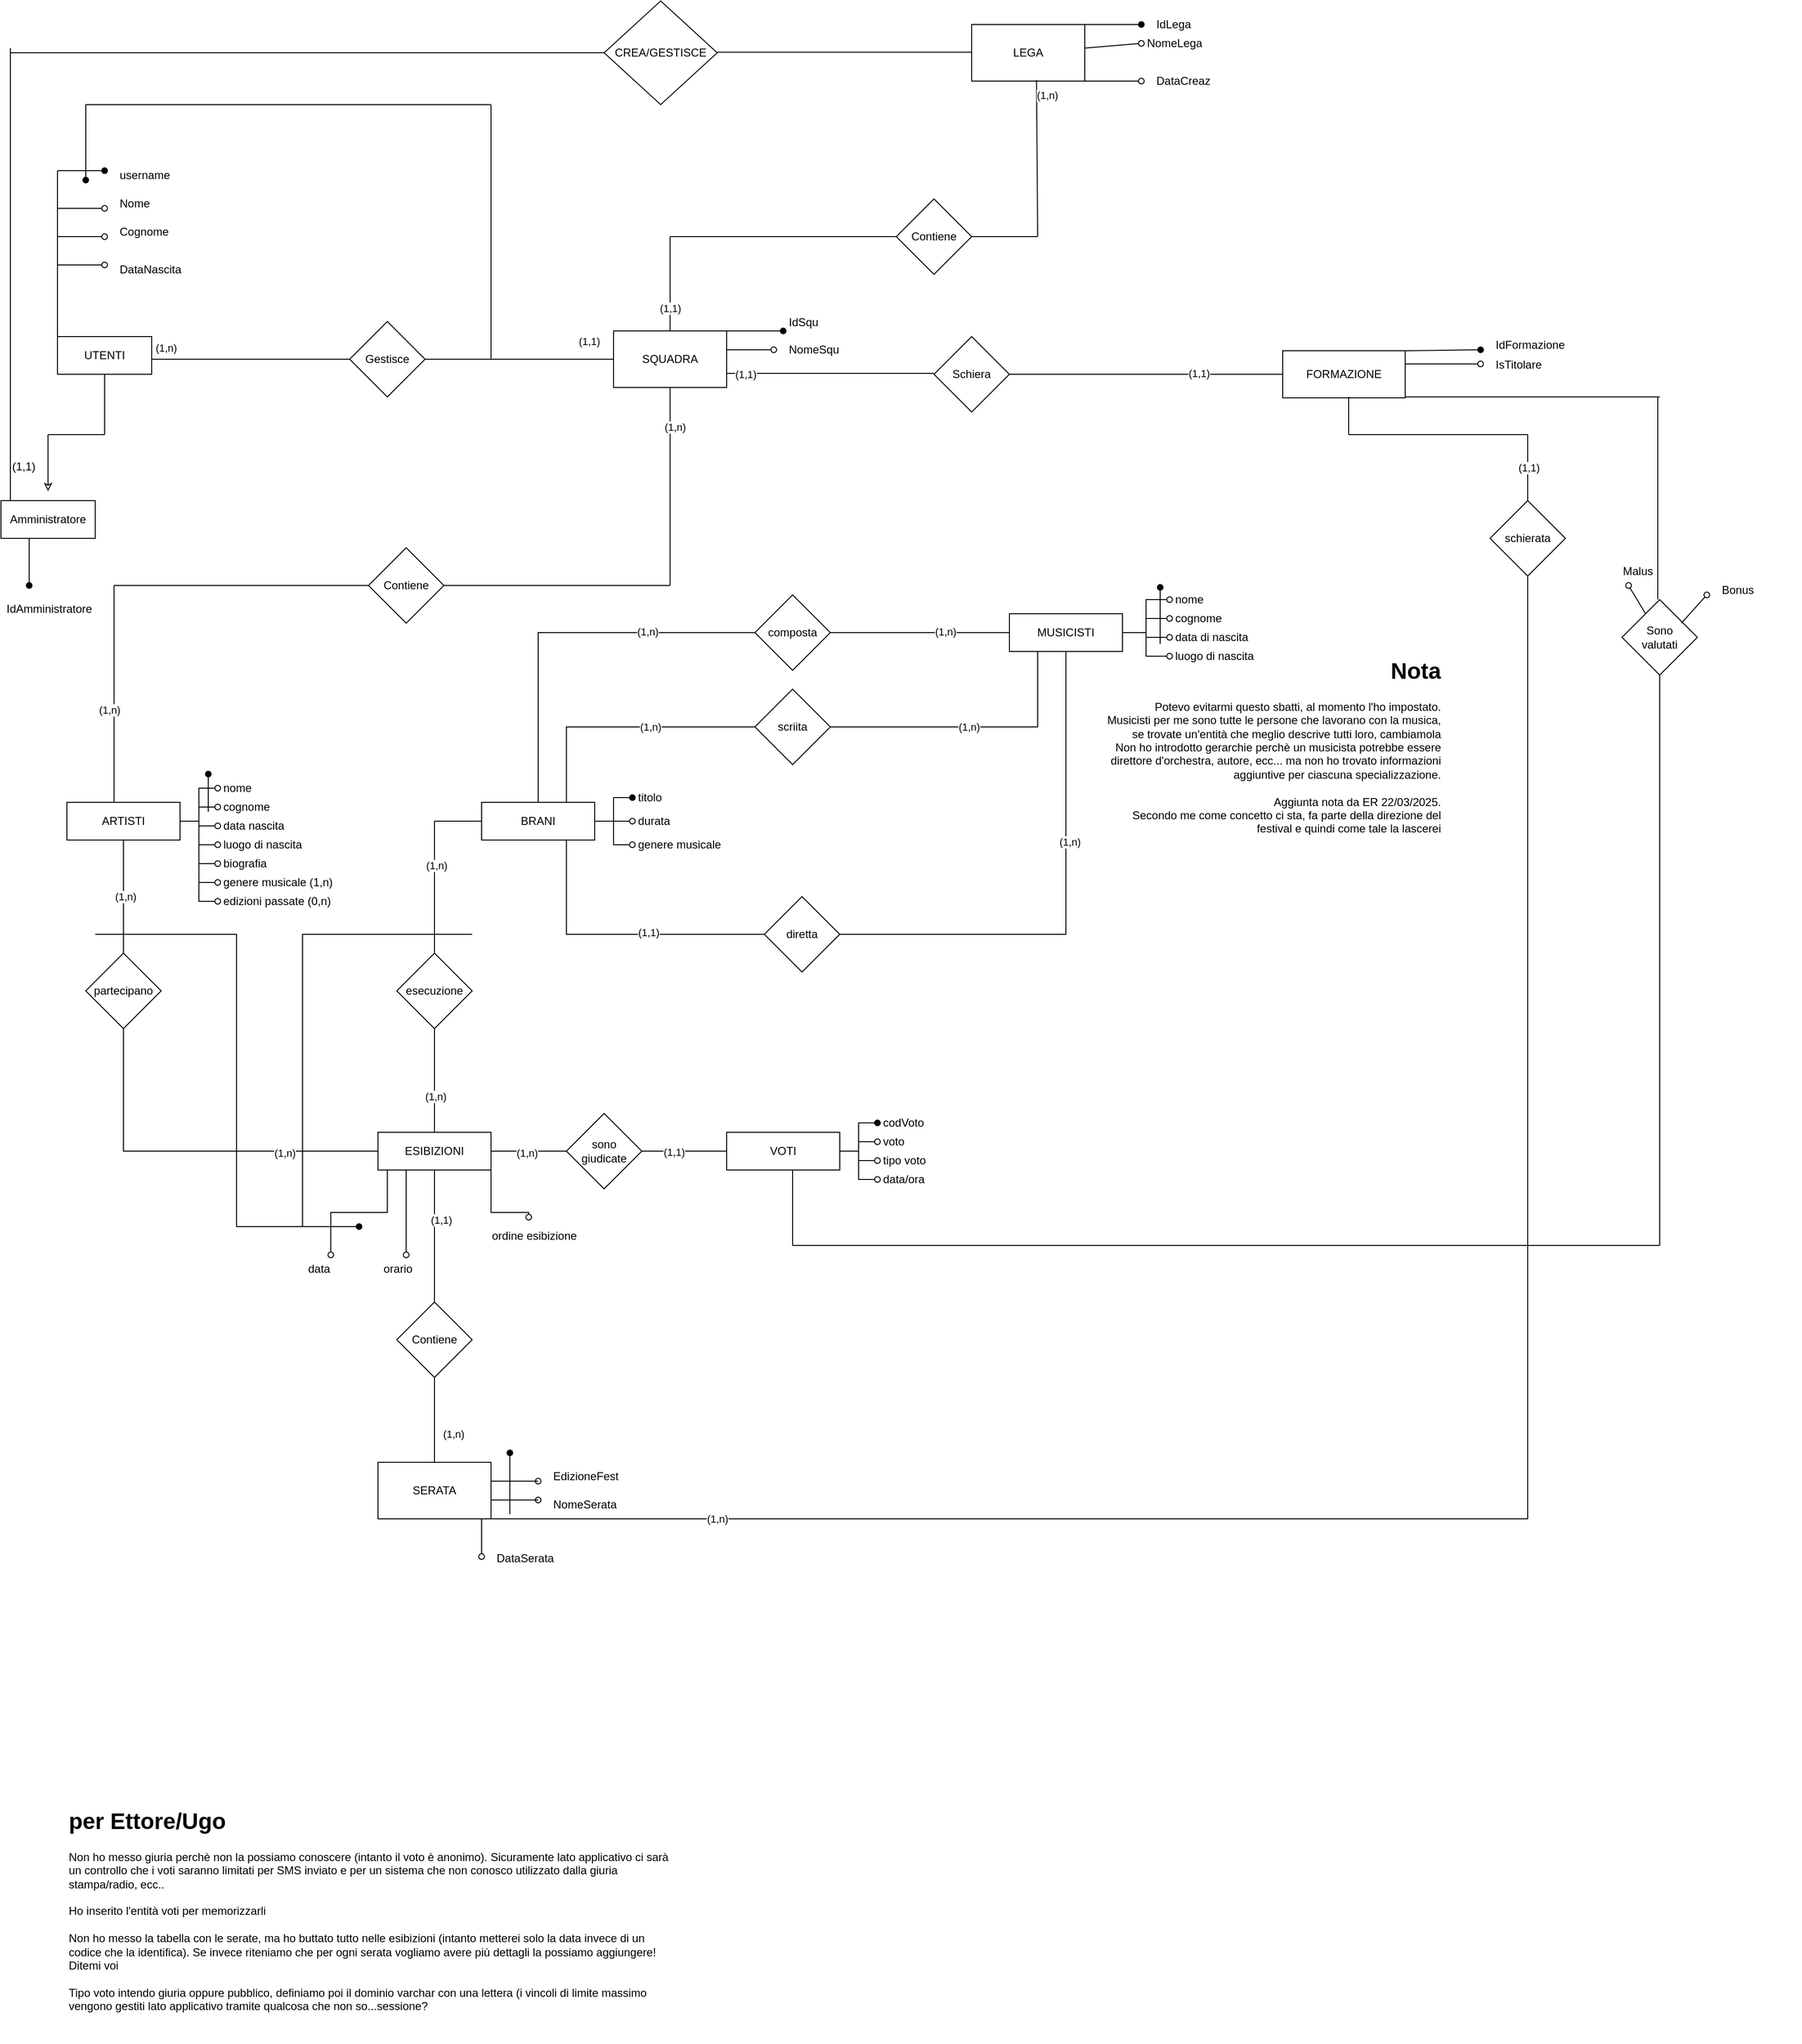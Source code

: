 <mxfile version="26.1.1" pages="2">
  <diagram name="festival_sanremo" id="bS3RM_06XMdleptDiTWW">
    <mxGraphModel dx="2303" dy="1464" grid="1" gridSize="10" guides="1" tooltips="1" connect="1" arrows="1" fold="1" page="1" pageScale="1" pageWidth="1169" pageHeight="827" math="0" shadow="0">
      <root>
        <mxCell id="0" />
        <mxCell id="1" parent="0" />
        <mxCell id="RozXBAHihKl0km1OtIzw-29" style="edgeStyle=orthogonalEdgeStyle;rounded=0;orthogonalLoop=1;jettySize=auto;html=1;exitX=0.5;exitY=1;exitDx=0;exitDy=0;entryX=0.5;entryY=0;entryDx=0;entryDy=0;endArrow=none;startFill=0;" parent="1" source="RozXBAHihKl0km1OtIzw-1" target="RozXBAHihKl0km1OtIzw-30" edge="1">
          <mxGeometry relative="1" as="geometry">
            <mxPoint x="100" y="200.0" as="targetPoint" />
          </mxGeometry>
        </mxCell>
        <mxCell id="RozXBAHihKl0km1OtIzw-33" value="(1,n)" style="edgeLabel;html=1;align=center;verticalAlign=middle;resizable=0;points=[];" parent="RozXBAHihKl0km1OtIzw-29" vertex="1" connectable="0">
          <mxGeometry x="-0.007" y="2" relative="1" as="geometry">
            <mxPoint as="offset" />
          </mxGeometry>
        </mxCell>
        <mxCell id="RozXBAHihKl0km1OtIzw-1" value="ARTISTI" style="rounded=0;whiteSpace=wrap;html=1;" parent="1" vertex="1">
          <mxGeometry x="40" y="40" width="120" height="40" as="geometry" />
        </mxCell>
        <mxCell id="RozXBAHihKl0km1OtIzw-20" style="edgeStyle=orthogonalEdgeStyle;rounded=0;orthogonalLoop=1;jettySize=auto;html=1;exitX=1;exitY=0.5;exitDx=0;exitDy=0;endArrow=oval;endFill=0;" parent="1" source="RozXBAHihKl0km1OtIzw-1" target="RozXBAHihKl0km1OtIzw-2" edge="1">
          <mxGeometry relative="1" as="geometry" />
        </mxCell>
        <mxCell id="RozXBAHihKl0km1OtIzw-2" value="nome" style="text;html=1;align=left;verticalAlign=middle;whiteSpace=wrap;rounded=0;spacingLeft=4;" parent="1" vertex="1">
          <mxGeometry x="200" y="10" width="60" height="30" as="geometry" />
        </mxCell>
        <mxCell id="RozXBAHihKl0km1OtIzw-21" style="edgeStyle=orthogonalEdgeStyle;rounded=0;orthogonalLoop=1;jettySize=auto;html=1;exitX=1;exitY=0.5;exitDx=0;exitDy=0;endArrow=oval;endFill=0;" parent="1" source="RozXBAHihKl0km1OtIzw-1" target="RozXBAHihKl0km1OtIzw-3" edge="1">
          <mxGeometry relative="1" as="geometry" />
        </mxCell>
        <mxCell id="RozXBAHihKl0km1OtIzw-3" value="cognome" style="text;html=1;align=left;verticalAlign=middle;whiteSpace=wrap;rounded=0;spacingLeft=4;" parent="1" vertex="1">
          <mxGeometry x="200" y="30" width="60" height="30" as="geometry" />
        </mxCell>
        <mxCell id="RozXBAHihKl0km1OtIzw-25" style="edgeStyle=orthogonalEdgeStyle;rounded=0;orthogonalLoop=1;jettySize=auto;html=1;exitX=1;exitY=0.5;exitDx=0;exitDy=0;endArrow=oval;endFill=0;entryX=0;entryY=0.5;entryDx=0;entryDy=0;" parent="1" source="RozXBAHihKl0km1OtIzw-1" target="RozXBAHihKl0km1OtIzw-4" edge="1">
          <mxGeometry relative="1" as="geometry" />
        </mxCell>
        <mxCell id="RozXBAHihKl0km1OtIzw-4" value="genere musicale (1,n)" style="text;html=1;align=left;verticalAlign=middle;whiteSpace=wrap;rounded=0;spacingLeft=4;" parent="1" vertex="1">
          <mxGeometry x="200" y="110" width="140" height="30" as="geometry" />
        </mxCell>
        <mxCell id="RozXBAHihKl0km1OtIzw-24" style="edgeStyle=orthogonalEdgeStyle;rounded=0;orthogonalLoop=1;jettySize=auto;html=1;exitX=1;exitY=0.5;exitDx=0;exitDy=0;endArrow=oval;endFill=0;entryX=0;entryY=0.5;entryDx=0;entryDy=0;" parent="1" source="RozXBAHihKl0km1OtIzw-1" target="RozXBAHihKl0km1OtIzw-5" edge="1">
          <mxGeometry relative="1" as="geometry" />
        </mxCell>
        <mxCell id="RozXBAHihKl0km1OtIzw-5" value="biografia" style="text;html=1;align=left;verticalAlign=middle;whiteSpace=wrap;rounded=0;spacingLeft=4;" parent="1" vertex="1">
          <mxGeometry x="200" y="90" width="60" height="30" as="geometry" />
        </mxCell>
        <mxCell id="RozXBAHihKl0km1OtIzw-23" style="edgeStyle=orthogonalEdgeStyle;rounded=0;orthogonalLoop=1;jettySize=auto;html=1;endArrow=oval;endFill=0;exitX=1;exitY=0.5;exitDx=0;exitDy=0;" parent="1" source="RozXBAHihKl0km1OtIzw-1" target="RozXBAHihKl0km1OtIzw-6" edge="1">
          <mxGeometry relative="1" as="geometry" />
        </mxCell>
        <mxCell id="RozXBAHihKl0km1OtIzw-6" value="luogo di nascita" style="text;html=1;align=left;verticalAlign=middle;whiteSpace=wrap;rounded=0;spacingLeft=4;" parent="1" vertex="1">
          <mxGeometry x="200" y="70" width="110" height="30" as="geometry" />
        </mxCell>
        <mxCell id="RozXBAHihKl0km1OtIzw-26" style="edgeStyle=orthogonalEdgeStyle;rounded=0;orthogonalLoop=1;jettySize=auto;html=1;exitX=1;exitY=0.5;exitDx=0;exitDy=0;endArrow=oval;endFill=0;entryX=0;entryY=0.5;entryDx=0;entryDy=0;" parent="1" source="RozXBAHihKl0km1OtIzw-1" target="RozXBAHihKl0km1OtIzw-7" edge="1">
          <mxGeometry relative="1" as="geometry" />
        </mxCell>
        <mxCell id="RozXBAHihKl0km1OtIzw-7" value="edizioni passate (0,n)" style="text;html=1;align=left;verticalAlign=middle;whiteSpace=wrap;rounded=0;spacingLeft=4;" parent="1" vertex="1">
          <mxGeometry x="200" y="130" width="160" height="30" as="geometry" />
        </mxCell>
        <mxCell id="RozXBAHihKl0km1OtIzw-22" style="edgeStyle=orthogonalEdgeStyle;rounded=0;orthogonalLoop=1;jettySize=auto;html=1;exitX=1;exitY=0.5;exitDx=0;exitDy=0;endArrow=oval;endFill=0;" parent="1" source="RozXBAHihKl0km1OtIzw-1" target="RozXBAHihKl0km1OtIzw-8" edge="1">
          <mxGeometry relative="1" as="geometry" />
        </mxCell>
        <mxCell id="RozXBAHihKl0km1OtIzw-8" value="data nascita" style="text;html=1;align=left;verticalAlign=middle;whiteSpace=wrap;rounded=0;spacingLeft=4;" parent="1" vertex="1">
          <mxGeometry x="200" y="50" width="90" height="30" as="geometry" />
        </mxCell>
        <mxCell id="RozXBAHihKl0km1OtIzw-27" style="edgeStyle=orthogonalEdgeStyle;rounded=0;orthogonalLoop=1;jettySize=auto;html=1;endArrow=none;startFill=0;" parent="1" source="RozXBAHihKl0km1OtIzw-11" target="RozXBAHihKl0km1OtIzw-19" edge="1">
          <mxGeometry relative="1" as="geometry" />
        </mxCell>
        <mxCell id="RozXBAHihKl0km1OtIzw-35" value="(1,n)" style="edgeLabel;html=1;align=center;verticalAlign=middle;resizable=0;points=[];" parent="RozXBAHihKl0km1OtIzw-27" vertex="1" connectable="0">
          <mxGeometry x="0.015" y="2" relative="1" as="geometry">
            <mxPoint as="offset" />
          </mxGeometry>
        </mxCell>
        <mxCell id="RozXBAHihKl0km1OtIzw-88" style="edgeStyle=orthogonalEdgeStyle;rounded=0;orthogonalLoop=1;jettySize=auto;html=1;entryX=0;entryY=0.5;entryDx=0;entryDy=0;exitX=0.5;exitY=0;exitDx=0;exitDy=0;endArrow=none;startFill=0;" parent="1" source="RozXBAHihKl0km1OtIzw-11" target="RozXBAHihKl0km1OtIzw-83" edge="1">
          <mxGeometry relative="1" as="geometry" />
        </mxCell>
        <mxCell id="RozXBAHihKl0km1OtIzw-100" value="(1,n)" style="edgeLabel;html=1;align=center;verticalAlign=middle;resizable=0;points=[];" parent="RozXBAHihKl0km1OtIzw-88" vertex="1" connectable="0">
          <mxGeometry x="0.443" y="1" relative="1" as="geometry">
            <mxPoint as="offset" />
          </mxGeometry>
        </mxCell>
        <mxCell id="RozXBAHihKl0km1OtIzw-11" value="BRANI" style="rounded=0;whiteSpace=wrap;html=1;" parent="1" vertex="1">
          <mxGeometry x="480" y="40" width="120" height="40" as="geometry" />
        </mxCell>
        <mxCell id="RozXBAHihKl0km1OtIzw-37" style="edgeStyle=orthogonalEdgeStyle;rounded=0;orthogonalLoop=1;jettySize=auto;html=1;exitX=1;exitY=0.5;exitDx=0;exitDy=0;endArrow=oval;endFill=1;" parent="1" source="RozXBAHihKl0km1OtIzw-11" target="RozXBAHihKl0km1OtIzw-13" edge="1">
          <mxGeometry relative="1" as="geometry" />
        </mxCell>
        <mxCell id="RozXBAHihKl0km1OtIzw-13" value="titolo" style="text;html=1;align=left;verticalAlign=middle;whiteSpace=wrap;rounded=0;spacingLeft=4;" parent="1" vertex="1">
          <mxGeometry x="640" y="20" width="60" height="30" as="geometry" />
        </mxCell>
        <mxCell id="RozXBAHihKl0km1OtIzw-40" style="edgeStyle=orthogonalEdgeStyle;rounded=0;orthogonalLoop=1;jettySize=auto;html=1;exitX=1;exitY=0.5;exitDx=0;exitDy=0;endArrow=oval;endFill=0;" parent="1" source="RozXBAHihKl0km1OtIzw-11" target="RozXBAHihKl0km1OtIzw-16" edge="1">
          <mxGeometry relative="1" as="geometry" />
        </mxCell>
        <mxCell id="RozXBAHihKl0km1OtIzw-16" value="durata" style="text;html=1;align=left;verticalAlign=middle;whiteSpace=wrap;rounded=0;spacingLeft=4;" parent="1" vertex="1">
          <mxGeometry x="640" y="45" width="100" height="30" as="geometry" />
        </mxCell>
        <mxCell id="RozXBAHihKl0km1OtIzw-41" style="edgeStyle=orthogonalEdgeStyle;rounded=0;orthogonalLoop=1;jettySize=auto;html=1;exitX=1;exitY=0.5;exitDx=0;exitDy=0;entryX=0;entryY=0.5;entryDx=0;entryDy=0;endArrow=oval;endFill=0;" parent="1" source="RozXBAHihKl0km1OtIzw-11" target="RozXBAHihKl0km1OtIzw-17" edge="1">
          <mxGeometry relative="1" as="geometry" />
        </mxCell>
        <mxCell id="RozXBAHihKl0km1OtIzw-17" value="genere musicale" style="text;html=1;align=left;verticalAlign=middle;whiteSpace=wrap;rounded=0;spacingLeft=4;" parent="1" vertex="1">
          <mxGeometry x="640" y="70" width="100" height="30" as="geometry" />
        </mxCell>
        <mxCell id="RozXBAHihKl0km1OtIzw-56" style="edgeStyle=orthogonalEdgeStyle;rounded=0;orthogonalLoop=1;jettySize=auto;html=1;entryX=0;entryY=0.5;entryDx=0;entryDy=0;endArrow=none;startFill=0;" parent="1" source="RozXBAHihKl0km1OtIzw-18" target="RozXBAHihKl0km1OtIzw-43" edge="1">
          <mxGeometry relative="1" as="geometry" />
        </mxCell>
        <mxCell id="RozXBAHihKl0km1OtIzw-58" value="(1,n)" style="edgeLabel;html=1;align=center;verticalAlign=middle;resizable=0;points=[];" parent="RozXBAHihKl0km1OtIzw-56" vertex="1" connectable="0">
          <mxGeometry x="-0.061" y="-2" relative="1" as="geometry">
            <mxPoint as="offset" />
          </mxGeometry>
        </mxCell>
        <mxCell id="RozXBAHihKl0km1OtIzw-67" style="edgeStyle=orthogonalEdgeStyle;rounded=0;orthogonalLoop=1;jettySize=auto;html=1;entryX=0.5;entryY=0;entryDx=0;entryDy=0;exitX=0.5;exitY=1;exitDx=0;exitDy=0;endArrow=oval;endFill=0;" parent="1" source="RozXBAHihKl0km1OtIzw-18" target="RozXBAHihKl0km1OtIzw-65" edge="1">
          <mxGeometry relative="1" as="geometry">
            <Array as="points">
              <mxPoint x="380" y="430" />
              <mxPoint x="380" y="475" />
              <mxPoint x="320" y="475" />
            </Array>
          </mxGeometry>
        </mxCell>
        <mxCell id="RozXBAHihKl0km1OtIzw-18" value="ESIBIZIONI" style="rounded=0;whiteSpace=wrap;html=1;" parent="1" vertex="1">
          <mxGeometry x="370" y="390" width="120" height="40" as="geometry" />
        </mxCell>
        <mxCell id="RozXBAHihKl0km1OtIzw-28" style="edgeStyle=orthogonalEdgeStyle;rounded=0;orthogonalLoop=1;jettySize=auto;html=1;exitX=0.5;exitY=1;exitDx=0;exitDy=0;entryX=0.5;entryY=0;entryDx=0;entryDy=0;endArrow=none;startFill=0;" parent="1" source="RozXBAHihKl0km1OtIzw-19" target="RozXBAHihKl0km1OtIzw-18" edge="1">
          <mxGeometry relative="1" as="geometry" />
        </mxCell>
        <mxCell id="RozXBAHihKl0km1OtIzw-36" value="(1,n)" style="edgeLabel;html=1;align=center;verticalAlign=middle;resizable=0;points=[];" parent="RozXBAHihKl0km1OtIzw-28" vertex="1" connectable="0">
          <mxGeometry x="0.296" y="1" relative="1" as="geometry">
            <mxPoint as="offset" />
          </mxGeometry>
        </mxCell>
        <mxCell id="RozXBAHihKl0km1OtIzw-19" value="esecuzione" style="rhombus;whiteSpace=wrap;html=1;" parent="1" vertex="1">
          <mxGeometry x="390" y="200" width="80" height="80" as="geometry" />
        </mxCell>
        <mxCell id="RozXBAHihKl0km1OtIzw-31" style="edgeStyle=orthogonalEdgeStyle;rounded=0;orthogonalLoop=1;jettySize=auto;html=1;exitX=0.5;exitY=1;exitDx=0;exitDy=0;entryX=0;entryY=0.5;entryDx=0;entryDy=0;endArrow=none;startFill=0;" parent="1" source="RozXBAHihKl0km1OtIzw-30" target="RozXBAHihKl0km1OtIzw-18" edge="1">
          <mxGeometry relative="1" as="geometry" />
        </mxCell>
        <mxCell id="RozXBAHihKl0km1OtIzw-34" value="(1,n)" style="edgeLabel;html=1;align=center;verticalAlign=middle;resizable=0;points=[];" parent="RozXBAHihKl0km1OtIzw-31" vertex="1" connectable="0">
          <mxGeometry x="0.505" y="-2" relative="1" as="geometry">
            <mxPoint as="offset" />
          </mxGeometry>
        </mxCell>
        <mxCell id="RozXBAHihKl0km1OtIzw-30" value="partecipano" style="rhombus;whiteSpace=wrap;html=1;" parent="1" vertex="1">
          <mxGeometry x="60" y="200" width="80" height="80" as="geometry" />
        </mxCell>
        <mxCell id="RozXBAHihKl0km1OtIzw-32" value="" style="endArrow=oval;html=1;rounded=0;endFill=1;" parent="1" edge="1">
          <mxGeometry width="50" height="50" relative="1" as="geometry">
            <mxPoint x="190" y="50" as="sourcePoint" />
            <mxPoint x="190" y="10" as="targetPoint" />
          </mxGeometry>
        </mxCell>
        <mxCell id="RozXBAHihKl0km1OtIzw-57" style="edgeStyle=orthogonalEdgeStyle;rounded=0;orthogonalLoop=1;jettySize=auto;html=1;entryX=0;entryY=0.5;entryDx=0;entryDy=0;endArrow=none;startFill=0;" parent="1" source="RozXBAHihKl0km1OtIzw-43" target="RozXBAHihKl0km1OtIzw-44" edge="1">
          <mxGeometry relative="1" as="geometry" />
        </mxCell>
        <mxCell id="RozXBAHihKl0km1OtIzw-59" value="(1,1)" style="edgeLabel;html=1;align=center;verticalAlign=middle;resizable=0;points=[];" parent="RozXBAHihKl0km1OtIzw-57" vertex="1" connectable="0">
          <mxGeometry x="-0.242" y="-1" relative="1" as="geometry">
            <mxPoint as="offset" />
          </mxGeometry>
        </mxCell>
        <mxCell id="RozXBAHihKl0km1OtIzw-43" value="sono&lt;div&gt;giudicate&lt;/div&gt;" style="rhombus;whiteSpace=wrap;html=1;" parent="1" vertex="1">
          <mxGeometry x="570" y="370" width="80" height="80" as="geometry" />
        </mxCell>
        <mxCell id="RozXBAHihKl0km1OtIzw-44" value="VOTI" style="rounded=0;whiteSpace=wrap;html=1;" parent="1" vertex="1">
          <mxGeometry x="740" y="390" width="120" height="40" as="geometry" />
        </mxCell>
        <mxCell id="RozXBAHihKl0km1OtIzw-51" style="edgeStyle=orthogonalEdgeStyle;rounded=0;orthogonalLoop=1;jettySize=auto;html=1;endArrow=oval;endFill=1;exitX=1;exitY=0.5;exitDx=0;exitDy=0;" parent="1" source="RozXBAHihKl0km1OtIzw-44" target="RozXBAHihKl0km1OtIzw-45" edge="1">
          <mxGeometry relative="1" as="geometry" />
        </mxCell>
        <mxCell id="RozXBAHihKl0km1OtIzw-45" value="codVoto" style="text;html=1;align=left;verticalAlign=middle;whiteSpace=wrap;rounded=0;spacingLeft=4;" parent="1" vertex="1">
          <mxGeometry x="900" y="370" width="60" height="20" as="geometry" />
        </mxCell>
        <mxCell id="RozXBAHihKl0km1OtIzw-49" style="edgeStyle=orthogonalEdgeStyle;rounded=0;orthogonalLoop=1;jettySize=auto;html=1;endArrow=oval;endFill=0;exitX=1;exitY=0.5;exitDx=0;exitDy=0;" parent="1" source="RozXBAHihKl0km1OtIzw-44" target="RozXBAHihKl0km1OtIzw-46" edge="1">
          <mxGeometry relative="1" as="geometry">
            <mxPoint x="940" y="270" as="sourcePoint" />
          </mxGeometry>
        </mxCell>
        <mxCell id="RozXBAHihKl0km1OtIzw-46" value="voto" style="text;html=1;align=left;verticalAlign=middle;whiteSpace=wrap;rounded=0;spacingLeft=4;" parent="1" vertex="1">
          <mxGeometry x="900" y="390" width="60" height="20" as="geometry" />
        </mxCell>
        <mxCell id="RozXBAHihKl0km1OtIzw-53" style="edgeStyle=orthogonalEdgeStyle;rounded=0;orthogonalLoop=1;jettySize=auto;html=1;exitX=1;exitY=0.5;exitDx=0;exitDy=0;entryX=0;entryY=0.5;entryDx=0;entryDy=0;endArrow=oval;endFill=0;" parent="1" source="RozXBAHihKl0km1OtIzw-44" target="RozXBAHihKl0km1OtIzw-47" edge="1">
          <mxGeometry relative="1" as="geometry" />
        </mxCell>
        <mxCell id="RozXBAHihKl0km1OtIzw-47" value="tipo voto" style="text;html=1;align=left;verticalAlign=middle;whiteSpace=wrap;rounded=0;spacingLeft=4;" parent="1" vertex="1">
          <mxGeometry x="900" y="410" width="60" height="20" as="geometry" />
        </mxCell>
        <mxCell id="RozXBAHihKl0km1OtIzw-55" style="edgeStyle=orthogonalEdgeStyle;rounded=0;orthogonalLoop=1;jettySize=auto;html=1;exitX=1;exitY=0.5;exitDx=0;exitDy=0;endArrow=oval;endFill=0;entryX=0;entryY=0.5;entryDx=0;entryDy=0;" parent="1" source="RozXBAHihKl0km1OtIzw-44" target="RozXBAHihKl0km1OtIzw-54" edge="1">
          <mxGeometry relative="1" as="geometry" />
        </mxCell>
        <mxCell id="RozXBAHihKl0km1OtIzw-54" value="data/ora" style="text;html=1;align=left;verticalAlign=middle;whiteSpace=wrap;rounded=0;spacingLeft=4;" parent="1" vertex="1">
          <mxGeometry x="900" y="430" width="60" height="20" as="geometry" />
        </mxCell>
        <mxCell id="RozXBAHihKl0km1OtIzw-61" value="&lt;h1 style=&quot;margin-top: 0px;&quot;&gt;Nota&lt;/h1&gt;&lt;div&gt;Potevo evitarmi questo sbatti, al momento l&#39;ho impostato.&lt;/div&gt;&lt;div&gt;Musicisti per me sono tutte le persone che lavorano con la musica, se trovate un&#39;entità che meglio descrive tutti loro, cambiamola&lt;/div&gt;&lt;div&gt;Non ho introdotto gerarchie perchè un musicista potrebbe essere direttore d&#39;orchestra, autore, ecc... ma non ho trovato informazioni aggiuntive per ciascuna specializzazione.&lt;/div&gt;&lt;div&gt;&lt;br&gt;&lt;/div&gt;&lt;div&gt;Aggiunta nota da ER 22/03/2025.&lt;/div&gt;&lt;div&gt;Secondo me come concetto ci sta, fa parte della direzione del festival e quindi come tale la lascerei&lt;/div&gt;" style="text;html=1;whiteSpace=wrap;overflow=hidden;rounded=0;align=right;" parent="1" vertex="1">
          <mxGeometry x="1140" y="-120" width="360" height="360" as="geometry" />
        </mxCell>
        <mxCell id="RozXBAHihKl0km1OtIzw-64" value="&lt;h1 style=&quot;margin-top: 0px;&quot;&gt;per Ettore/Ugo&lt;/h1&gt;&lt;div&gt;Non ho messo giuria perchè non la possiamo conoscere (intanto il voto è anonimo). Sicuramente lato applicativo ci sarà un controllo che i voti saranno limitati per SMS inviato e per un sistema che non conosco utilizzato dalla giuria stampa/radio, ecc..&lt;/div&gt;&lt;div&gt;&lt;br&gt;&lt;/div&gt;&lt;div&gt;Ho inserito l&#39;entità voti per memorizzarli&lt;/div&gt;&lt;div&gt;&lt;br&gt;&lt;/div&gt;&lt;div&gt;Non ho messo la tabella con le serate, ma ho buttato tutto nelle esibizioni (intanto metterei solo la data invece di un codice che la identifica). Se invece riteniamo che per ogni serata vogliamo avere più dettagli la possiamo aggiungere! Ditemi voi&lt;/div&gt;&lt;div&gt;&lt;br&gt;&lt;/div&gt;&lt;div&gt;Tipo voto intendo giuria oppure pubblico, definiamo poi il dominio varchar con una lettera (i vincoli di limite massimo vengono gestiti lato applicativo tramite qualcosa che non so...sessione?&lt;/div&gt;" style="text;html=1;whiteSpace=wrap;overflow=hidden;rounded=0;" parent="1" vertex="1">
          <mxGeometry x="40" y="1100" width="640" height="253" as="geometry" />
        </mxCell>
        <mxCell id="RozXBAHihKl0km1OtIzw-65" value="data" style="text;html=1;align=left;verticalAlign=middle;whiteSpace=wrap;rounded=0;spacingLeft=4;" parent="1" vertex="1">
          <mxGeometry x="290" y="520" width="60" height="30" as="geometry" />
        </mxCell>
        <mxCell id="RozXBAHihKl0km1OtIzw-68" style="edgeStyle=orthogonalEdgeStyle;rounded=0;orthogonalLoop=1;jettySize=auto;html=1;exitX=0.5;exitY=1;exitDx=0;exitDy=0;endArrow=oval;endFill=0;" parent="1" source="RozXBAHihKl0km1OtIzw-18" edge="1">
          <mxGeometry relative="1" as="geometry">
            <mxPoint x="530" y="480" as="targetPoint" />
            <Array as="points">
              <mxPoint x="490" y="430" />
              <mxPoint x="490" y="475" />
              <mxPoint x="530" y="475" />
            </Array>
          </mxGeometry>
        </mxCell>
        <mxCell id="RozXBAHihKl0km1OtIzw-66" value="ordine esibizione" style="text;html=1;align=left;verticalAlign=middle;whiteSpace=wrap;rounded=0;spacingLeft=4;" parent="1" vertex="1">
          <mxGeometry x="485" y="485" width="100" height="30" as="geometry" />
        </mxCell>
        <mxCell id="RozXBAHihKl0km1OtIzw-70" style="edgeStyle=orthogonalEdgeStyle;rounded=0;orthogonalLoop=1;jettySize=auto;html=1;endArrow=oval;endFill=0;" parent="1" source="RozXBAHihKl0km1OtIzw-18" target="RozXBAHihKl0km1OtIzw-69" edge="1">
          <mxGeometry relative="1" as="geometry">
            <Array as="points">
              <mxPoint x="400" y="500" />
              <mxPoint x="400" y="500" />
            </Array>
          </mxGeometry>
        </mxCell>
        <mxCell id="RozXBAHihKl0km1OtIzw-69" value="orario" style="text;html=1;align=left;verticalAlign=middle;whiteSpace=wrap;rounded=0;spacingLeft=4;" parent="1" vertex="1">
          <mxGeometry x="370" y="520" width="60" height="30" as="geometry" />
        </mxCell>
        <mxCell id="RozXBAHihKl0km1OtIzw-73" value="" style="endArrow=oval;html=1;rounded=0;endFill=1;" parent="1" edge="1">
          <mxGeometry width="50" height="50" relative="1" as="geometry">
            <mxPoint x="70" y="180" as="sourcePoint" />
            <mxPoint x="350" y="490" as="targetPoint" />
            <Array as="points">
              <mxPoint x="220" y="180" />
              <mxPoint x="220" y="490" />
            </Array>
          </mxGeometry>
        </mxCell>
        <mxCell id="RozXBAHihKl0km1OtIzw-74" value="" style="endArrow=none;html=1;rounded=0;startFill=0;" parent="1" edge="1">
          <mxGeometry width="50" height="50" relative="1" as="geometry">
            <mxPoint x="470" y="180" as="sourcePoint" />
            <mxPoint x="350" y="490" as="targetPoint" />
            <Array as="points">
              <mxPoint x="290" y="180" />
              <mxPoint x="290" y="490" />
            </Array>
          </mxGeometry>
        </mxCell>
        <mxCell id="RozXBAHihKl0km1OtIzw-75" value="MUSICISTI" style="rounded=0;whiteSpace=wrap;html=1;" parent="1" vertex="1">
          <mxGeometry x="1040" y="-160" width="120" height="40" as="geometry" />
        </mxCell>
        <mxCell id="RozXBAHihKl0km1OtIzw-79" style="edgeStyle=orthogonalEdgeStyle;rounded=0;orthogonalLoop=1;jettySize=auto;html=1;endArrow=oval;endFill=0;entryX=0;entryY=0.5;entryDx=0;entryDy=0;" parent="1" source="RozXBAHihKl0km1OtIzw-75" target="RozXBAHihKl0km1OtIzw-76" edge="1">
          <mxGeometry relative="1" as="geometry" />
        </mxCell>
        <mxCell id="RozXBAHihKl0km1OtIzw-76" value="nome" style="text;html=1;align=left;verticalAlign=middle;whiteSpace=wrap;rounded=0;spacingLeft=4;" parent="1" vertex="1">
          <mxGeometry x="1210" y="-190" width="60" height="30" as="geometry" />
        </mxCell>
        <mxCell id="RozXBAHihKl0km1OtIzw-80" style="edgeStyle=orthogonalEdgeStyle;rounded=0;orthogonalLoop=1;jettySize=auto;html=1;exitX=1;exitY=0.5;exitDx=0;exitDy=0;endArrow=oval;endFill=0;entryX=0;entryY=0.5;entryDx=0;entryDy=0;" parent="1" source="RozXBAHihKl0km1OtIzw-75" target="RozXBAHihKl0km1OtIzw-77" edge="1">
          <mxGeometry relative="1" as="geometry" />
        </mxCell>
        <mxCell id="RozXBAHihKl0km1OtIzw-77" value="cognome" style="text;html=1;align=left;verticalAlign=middle;whiteSpace=wrap;rounded=0;spacingLeft=4;" parent="1" vertex="1">
          <mxGeometry x="1210" y="-170" width="60" height="30" as="geometry" />
        </mxCell>
        <mxCell id="RozXBAHihKl0km1OtIzw-81" style="edgeStyle=orthogonalEdgeStyle;rounded=0;orthogonalLoop=1;jettySize=auto;html=1;exitX=1;exitY=0.5;exitDx=0;exitDy=0;endArrow=oval;endFill=0;entryX=0;entryY=0.5;entryDx=0;entryDy=0;" parent="1" source="RozXBAHihKl0km1OtIzw-75" target="RozXBAHihKl0km1OtIzw-78" edge="1">
          <mxGeometry relative="1" as="geometry" />
        </mxCell>
        <mxCell id="RozXBAHihKl0km1OtIzw-78" value="data di nascita" style="text;html=1;align=left;verticalAlign=middle;whiteSpace=wrap;rounded=0;spacingLeft=4;" parent="1" vertex="1">
          <mxGeometry x="1210" y="-150" width="90" height="30" as="geometry" />
        </mxCell>
        <mxCell id="RozXBAHihKl0km1OtIzw-93" style="edgeStyle=orthogonalEdgeStyle;rounded=0;orthogonalLoop=1;jettySize=auto;html=1;entryX=0.75;entryY=1;entryDx=0;entryDy=0;endArrow=none;startFill=0;" parent="1" source="RozXBAHihKl0km1OtIzw-82" target="RozXBAHihKl0km1OtIzw-11" edge="1">
          <mxGeometry relative="1" as="geometry" />
        </mxCell>
        <mxCell id="RozXBAHihKl0km1OtIzw-96" value="(1,1)" style="edgeLabel;html=1;align=center;verticalAlign=middle;resizable=0;points=[];" parent="RozXBAHihKl0km1OtIzw-93" vertex="1" connectable="0">
          <mxGeometry x="-0.204" y="-2" relative="1" as="geometry">
            <mxPoint as="offset" />
          </mxGeometry>
        </mxCell>
        <mxCell id="RozXBAHihKl0km1OtIzw-94" style="edgeStyle=orthogonalEdgeStyle;rounded=0;orthogonalLoop=1;jettySize=auto;html=1;entryX=0.5;entryY=1;entryDx=0;entryDy=0;endArrow=none;startFill=0;" parent="1" source="RozXBAHihKl0km1OtIzw-82" target="RozXBAHihKl0km1OtIzw-75" edge="1">
          <mxGeometry relative="1" as="geometry" />
        </mxCell>
        <mxCell id="RozXBAHihKl0km1OtIzw-95" value="(1,n)" style="edgeLabel;html=1;align=center;verticalAlign=middle;resizable=0;points=[];" parent="RozXBAHihKl0km1OtIzw-94" vertex="1" connectable="0">
          <mxGeometry x="0.253" y="-4" relative="1" as="geometry">
            <mxPoint as="offset" />
          </mxGeometry>
        </mxCell>
        <mxCell id="RozXBAHihKl0km1OtIzw-82" value="diretta" style="rhombus;whiteSpace=wrap;html=1;" parent="1" vertex="1">
          <mxGeometry x="780" y="140" width="80" height="80" as="geometry" />
        </mxCell>
        <mxCell id="RozXBAHihKl0km1OtIzw-89" style="edgeStyle=orthogonalEdgeStyle;rounded=0;orthogonalLoop=1;jettySize=auto;html=1;endArrow=none;startFill=0;" parent="1" source="RozXBAHihKl0km1OtIzw-83" target="RozXBAHihKl0km1OtIzw-75" edge="1">
          <mxGeometry relative="1" as="geometry" />
        </mxCell>
        <mxCell id="RozXBAHihKl0km1OtIzw-99" value="(1,n)" style="edgeLabel;html=1;align=center;verticalAlign=middle;resizable=0;points=[];" parent="RozXBAHihKl0km1OtIzw-89" vertex="1" connectable="0">
          <mxGeometry x="0.281" y="1" relative="1" as="geometry">
            <mxPoint as="offset" />
          </mxGeometry>
        </mxCell>
        <mxCell id="RozXBAHihKl0km1OtIzw-83" value="composta" style="rhombus;whiteSpace=wrap;html=1;" parent="1" vertex="1">
          <mxGeometry x="770" y="-180" width="80" height="80" as="geometry" />
        </mxCell>
        <mxCell id="RozXBAHihKl0km1OtIzw-91" style="edgeStyle=orthogonalEdgeStyle;rounded=0;orthogonalLoop=1;jettySize=auto;html=1;entryX=0.25;entryY=1;entryDx=0;entryDy=0;endArrow=none;startFill=0;" parent="1" source="RozXBAHihKl0km1OtIzw-84" target="RozXBAHihKl0km1OtIzw-75" edge="1">
          <mxGeometry relative="1" as="geometry" />
        </mxCell>
        <mxCell id="RozXBAHihKl0km1OtIzw-98" value="(1,n)" style="edgeLabel;html=1;align=center;verticalAlign=middle;resizable=0;points=[];" parent="RozXBAHihKl0km1OtIzw-91" vertex="1" connectable="0">
          <mxGeometry x="-0.022" y="-3" relative="1" as="geometry">
            <mxPoint y="-3" as="offset" />
          </mxGeometry>
        </mxCell>
        <mxCell id="RozXBAHihKl0km1OtIzw-92" style="edgeStyle=orthogonalEdgeStyle;rounded=0;orthogonalLoop=1;jettySize=auto;html=1;entryX=0.75;entryY=0;entryDx=0;entryDy=0;endArrow=none;startFill=0;" parent="1" source="RozXBAHihKl0km1OtIzw-84" target="RozXBAHihKl0km1OtIzw-11" edge="1">
          <mxGeometry relative="1" as="geometry" />
        </mxCell>
        <mxCell id="RozXBAHihKl0km1OtIzw-97" value="(1,n)" style="edgeLabel;html=1;align=center;verticalAlign=middle;resizable=0;points=[];" parent="RozXBAHihKl0km1OtIzw-92" vertex="1" connectable="0">
          <mxGeometry x="-0.208" relative="1" as="geometry">
            <mxPoint as="offset" />
          </mxGeometry>
        </mxCell>
        <mxCell id="RozXBAHihKl0km1OtIzw-84" value="scriita" style="rhombus;whiteSpace=wrap;html=1;" parent="1" vertex="1">
          <mxGeometry x="770" y="-80" width="80" height="80" as="geometry" />
        </mxCell>
        <mxCell id="RozXBAHihKl0km1OtIzw-86" style="edgeStyle=orthogonalEdgeStyle;rounded=0;orthogonalLoop=1;jettySize=auto;html=1;endArrow=oval;endFill=0;exitX=1;exitY=0.5;exitDx=0;exitDy=0;entryX=0;entryY=0.5;entryDx=0;entryDy=0;" parent="1" source="RozXBAHihKl0km1OtIzw-75" target="RozXBAHihKl0km1OtIzw-85" edge="1">
          <mxGeometry relative="1" as="geometry" />
        </mxCell>
        <mxCell id="RozXBAHihKl0km1OtIzw-85" value="luogo di nascita" style="text;html=1;align=left;verticalAlign=middle;whiteSpace=wrap;rounded=0;spacingLeft=4;" parent="1" vertex="1">
          <mxGeometry x="1210" y="-130" width="90" height="30" as="geometry" />
        </mxCell>
        <mxCell id="RozXBAHihKl0km1OtIzw-101" value="" style="endArrow=oval;html=1;rounded=0;endFill=1;" parent="1" edge="1">
          <mxGeometry width="50" height="50" relative="1" as="geometry">
            <mxPoint x="1200" y="-128" as="sourcePoint" />
            <mxPoint x="1200" y="-188" as="targetPoint" />
          </mxGeometry>
        </mxCell>
        <mxCell id="EyLqfCAWzkwLmWPkdVxy-1" value="SERATA" style="rounded=0;whiteSpace=wrap;html=1;" vertex="1" parent="1">
          <mxGeometry x="370" y="740" width="120" height="60" as="geometry" />
        </mxCell>
        <mxCell id="EyLqfCAWzkwLmWPkdVxy-2" value="Contiene" style="rhombus;whiteSpace=wrap;html=1;" vertex="1" parent="1">
          <mxGeometry x="390" y="570" width="80" height="80" as="geometry" />
        </mxCell>
        <mxCell id="EyLqfCAWzkwLmWPkdVxy-4" value="" style="endArrow=none;html=1;rounded=0;exitX=0.5;exitY=0;exitDx=0;exitDy=0;" edge="1" parent="1" source="EyLqfCAWzkwLmWPkdVxy-1">
          <mxGeometry width="50" height="50" relative="1" as="geometry">
            <mxPoint x="380" y="700" as="sourcePoint" />
            <mxPoint x="430" y="650" as="targetPoint" />
          </mxGeometry>
        </mxCell>
        <mxCell id="EyLqfCAWzkwLmWPkdVxy-5" value="(1,n)" style="edgeLabel;html=1;align=center;verticalAlign=middle;resizable=0;points=[];" vertex="1" connectable="0" parent="1">
          <mxGeometry x="450" y="710" as="geometry" />
        </mxCell>
        <mxCell id="EyLqfCAWzkwLmWPkdVxy-6" value="" style="endArrow=none;html=1;rounded=0;exitX=0.5;exitY=0;exitDx=0;exitDy=0;" edge="1" parent="1" source="EyLqfCAWzkwLmWPkdVxy-2">
          <mxGeometry width="50" height="50" relative="1" as="geometry">
            <mxPoint x="430" y="560" as="sourcePoint" />
            <mxPoint x="430" y="430" as="targetPoint" />
          </mxGeometry>
        </mxCell>
        <mxCell id="EyLqfCAWzkwLmWPkdVxy-8" value="(1,1)" style="edgeLabel;html=1;align=center;verticalAlign=middle;resizable=0;points=[];" vertex="1" connectable="0" parent="1">
          <mxGeometry x="450" y="500" as="geometry">
            <mxPoint x="-13" y="-17" as="offset" />
          </mxGeometry>
        </mxCell>
        <mxCell id="EyLqfCAWzkwLmWPkdVxy-9" value="" style="endArrow=none;html=1;rounded=0;startArrow=oval;startFill=0;" edge="1" parent="1">
          <mxGeometry width="50" height="50" relative="1" as="geometry">
            <mxPoint x="540" y="780" as="sourcePoint" />
            <mxPoint x="540" y="780" as="targetPoint" />
            <Array as="points">
              <mxPoint x="490" y="780" />
            </Array>
          </mxGeometry>
        </mxCell>
        <mxCell id="EyLqfCAWzkwLmWPkdVxy-10" value="" style="endArrow=none;html=1;rounded=0;startArrow=oval;startFill=0;" edge="1" parent="1">
          <mxGeometry width="50" height="50" relative="1" as="geometry">
            <mxPoint x="540" y="760" as="sourcePoint" />
            <mxPoint x="540" y="760" as="targetPoint" />
            <Array as="points">
              <mxPoint x="490" y="760" />
            </Array>
          </mxGeometry>
        </mxCell>
        <mxCell id="EyLqfCAWzkwLmWPkdVxy-11" value="EdizioneFest" style="text;html=1;align=left;verticalAlign=middle;whiteSpace=wrap;rounded=0;spacingLeft=4;" vertex="1" parent="1">
          <mxGeometry x="550" y="740" width="100" height="30" as="geometry" />
        </mxCell>
        <mxCell id="EyLqfCAWzkwLmWPkdVxy-12" value="NomeSerata" style="text;html=1;align=left;verticalAlign=middle;whiteSpace=wrap;rounded=0;spacingLeft=4;" vertex="1" parent="1">
          <mxGeometry x="550" y="770" width="100" height="30" as="geometry" />
        </mxCell>
        <mxCell id="EyLqfCAWzkwLmWPkdVxy-13" value="" style="endArrow=oval;html=1;rounded=0;endFill=1;" edge="1" parent="1">
          <mxGeometry width="50" height="50" relative="1" as="geometry">
            <mxPoint x="510" y="795" as="sourcePoint" />
            <mxPoint x="510" y="730" as="targetPoint" />
          </mxGeometry>
        </mxCell>
        <mxCell id="pVhnCCH8GZfUdZYKHVkJ-2" value="" style="endArrow=none;html=1;rounded=0;startArrow=oval;startFill=0;" edge="1" parent="1">
          <mxGeometry width="50" height="50" relative="1" as="geometry">
            <mxPoint x="480" y="840" as="sourcePoint" />
            <mxPoint x="480" y="800" as="targetPoint" />
          </mxGeometry>
        </mxCell>
        <mxCell id="pVhnCCH8GZfUdZYKHVkJ-3" value="DataSerata" style="text;html=1;align=left;verticalAlign=middle;whiteSpace=wrap;rounded=0;spacingLeft=4;" vertex="1" parent="1">
          <mxGeometry x="490" y="827" width="100" height="30" as="geometry" />
        </mxCell>
        <mxCell id="kn0Ob8sPkplpXhFqpc01-1" value="UTENTI" style="rounded=0;whiteSpace=wrap;html=1;" vertex="1" parent="1">
          <mxGeometry x="30" y="-454" width="100" height="40" as="geometry" />
        </mxCell>
        <mxCell id="kn0Ob8sPkplpXhFqpc01-3" value="" style="endArrow=none;html=1;rounded=0;" edge="1" parent="1">
          <mxGeometry width="50" height="50" relative="1" as="geometry">
            <mxPoint x="30" y="-454" as="sourcePoint" />
            <mxPoint x="30" y="-630" as="targetPoint" />
          </mxGeometry>
        </mxCell>
        <mxCell id="kn0Ob8sPkplpXhFqpc01-4" value="" style="endArrow=none;html=1;rounded=0;startArrow=oval;startFill=1;" edge="1" parent="1">
          <mxGeometry width="50" height="50" relative="1" as="geometry">
            <mxPoint x="80" y="-630" as="sourcePoint" />
            <mxPoint x="30" y="-630" as="targetPoint" />
          </mxGeometry>
        </mxCell>
        <mxCell id="kn0Ob8sPkplpXhFqpc01-5" value="username" style="text;html=1;align=left;verticalAlign=middle;whiteSpace=wrap;rounded=0;spacingLeft=4;" vertex="1" parent="1">
          <mxGeometry x="90" y="-640" width="60" height="30" as="geometry" />
        </mxCell>
        <mxCell id="kn0Ob8sPkplpXhFqpc01-6" value="" style="endArrow=none;html=1;rounded=0;startArrow=oval;startFill=0;" edge="1" parent="1">
          <mxGeometry width="50" height="50" relative="1" as="geometry">
            <mxPoint x="80" y="-590" as="sourcePoint" />
            <mxPoint x="30" y="-590" as="targetPoint" />
          </mxGeometry>
        </mxCell>
        <mxCell id="kn0Ob8sPkplpXhFqpc01-7" value="Nome" style="text;html=1;align=left;verticalAlign=middle;whiteSpace=wrap;rounded=0;spacingLeft=4;" vertex="1" parent="1">
          <mxGeometry x="90" y="-610" width="60" height="30" as="geometry" />
        </mxCell>
        <mxCell id="kn0Ob8sPkplpXhFqpc01-8" value="" style="endArrow=none;html=1;rounded=0;startArrow=oval;startFill=0;" edge="1" parent="1">
          <mxGeometry width="50" height="50" relative="1" as="geometry">
            <mxPoint x="80" y="-560" as="sourcePoint" />
            <mxPoint x="30" y="-560" as="targetPoint" />
          </mxGeometry>
        </mxCell>
        <mxCell id="kn0Ob8sPkplpXhFqpc01-9" value="Cognome" style="text;html=1;align=left;verticalAlign=middle;whiteSpace=wrap;rounded=0;spacingLeft=4;" vertex="1" parent="1">
          <mxGeometry x="90" y="-580" width="60" height="30" as="geometry" />
        </mxCell>
        <mxCell id="kn0Ob8sPkplpXhFqpc01-10" value="" style="endArrow=none;html=1;rounded=0;startArrow=oval;startFill=0;" edge="1" parent="1">
          <mxGeometry width="50" height="50" relative="1" as="geometry">
            <mxPoint x="80" y="-530" as="sourcePoint" />
            <mxPoint x="30" y="-530" as="targetPoint" />
          </mxGeometry>
        </mxCell>
        <mxCell id="kn0Ob8sPkplpXhFqpc01-11" value="DataNascita" style="text;html=1;align=left;verticalAlign=middle;whiteSpace=wrap;rounded=0;spacingLeft=4;" vertex="1" parent="1">
          <mxGeometry x="90" y="-540" width="60" height="30" as="geometry" />
        </mxCell>
        <mxCell id="kn0Ob8sPkplpXhFqpc01-13" value="" style="endArrow=none;html=1;rounded=0;entryX=0.5;entryY=1;entryDx=0;entryDy=0;" edge="1" parent="1" target="kn0Ob8sPkplpXhFqpc01-1">
          <mxGeometry width="50" height="50" relative="1" as="geometry">
            <mxPoint x="80" y="-350" as="sourcePoint" />
            <mxPoint x="80" y="-400" as="targetPoint" />
          </mxGeometry>
        </mxCell>
        <mxCell id="kn0Ob8sPkplpXhFqpc01-16" value="" style="endArrow=none;html=1;rounded=0;" edge="1" parent="1">
          <mxGeometry width="50" height="50" relative="1" as="geometry">
            <mxPoint x="20" y="-350" as="sourcePoint" />
            <mxPoint x="80" y="-350" as="targetPoint" />
          </mxGeometry>
        </mxCell>
        <mxCell id="kn0Ob8sPkplpXhFqpc01-17" value="" style="endArrow=none;html=1;rounded=0;startArrow=classic;startFill=0;" edge="1" parent="1">
          <mxGeometry width="50" height="50" relative="1" as="geometry">
            <mxPoint x="20" y="-290" as="sourcePoint" />
            <mxPoint x="20" y="-350" as="targetPoint" />
          </mxGeometry>
        </mxCell>
        <mxCell id="kn0Ob8sPkplpXhFqpc01-18" value="Amministratore" style="rounded=0;whiteSpace=wrap;html=1;" vertex="1" parent="1">
          <mxGeometry x="-30" y="-280" width="100" height="40" as="geometry" />
        </mxCell>
        <mxCell id="kn0Ob8sPkplpXhFqpc01-19" value="" style="endArrow=none;html=1;rounded=0;" edge="1" parent="1">
          <mxGeometry width="50" height="50" relative="1" as="geometry">
            <mxPoint x="130" y="-430" as="sourcePoint" />
            <mxPoint x="340" y="-430" as="targetPoint" />
          </mxGeometry>
        </mxCell>
        <mxCell id="kn0Ob8sPkplpXhFqpc01-20" value="Gestisce" style="rhombus;whiteSpace=wrap;html=1;" vertex="1" parent="1">
          <mxGeometry x="340" y="-470" width="80" height="80" as="geometry" />
        </mxCell>
        <mxCell id="kn0Ob8sPkplpXhFqpc01-21" value="" style="endArrow=none;html=1;rounded=0;" edge="1" parent="1">
          <mxGeometry width="50" height="50" relative="1" as="geometry">
            <mxPoint x="420" y="-430" as="sourcePoint" />
            <mxPoint x="620" y="-430" as="targetPoint" />
          </mxGeometry>
        </mxCell>
        <mxCell id="kn0Ob8sPkplpXhFqpc01-22" value="SQUADRA" style="rounded=0;whiteSpace=wrap;html=1;" vertex="1" parent="1">
          <mxGeometry x="620" y="-460" width="120" height="60" as="geometry" />
        </mxCell>
        <mxCell id="V4tzjAejQStPf-FZksh--1" value="(1,n)" style="edgeLabel;html=1;align=center;verticalAlign=middle;resizable=0;points=[];" vertex="1" connectable="0" parent="1">
          <mxGeometry x="160" y="-440" as="geometry">
            <mxPoint x="-15" y="-2" as="offset" />
          </mxGeometry>
        </mxCell>
        <mxCell id="hrNkaR0lp_IUKLkl342s-2" value="(1,1)" style="edgeLabel;html=1;align=center;verticalAlign=middle;resizable=0;points=[];" vertex="1" connectable="0" parent="1">
          <mxGeometry x="740" y="-440" as="geometry">
            <mxPoint x="-146" y="-9" as="offset" />
          </mxGeometry>
        </mxCell>
        <mxCell id="hrNkaR0lp_IUKLkl342s-3" value="" style="endArrow=none;html=1;rounded=0;startArrow=oval;startFill=1;entryX=1;entryY=0.75;entryDx=0;entryDy=0;" edge="1" parent="1">
          <mxGeometry width="50" height="50" relative="1" as="geometry">
            <mxPoint x="800" y="-460" as="sourcePoint" />
            <mxPoint x="740.0" y="-460" as="targetPoint" />
            <Array as="points">
              <mxPoint x="790" y="-460" />
            </Array>
          </mxGeometry>
        </mxCell>
        <mxCell id="hrNkaR0lp_IUKLkl342s-4" value="IdSqu" style="text;html=1;align=left;verticalAlign=middle;whiteSpace=wrap;rounded=0;spacingLeft=4;" vertex="1" parent="1">
          <mxGeometry x="800" y="-484" width="60" height="30" as="geometry" />
        </mxCell>
        <mxCell id="hrNkaR0lp_IUKLkl342s-5" value="" style="endArrow=none;html=1;rounded=0;startArrow=oval;startFill=0;" edge="1" parent="1">
          <mxGeometry width="50" height="50" relative="1" as="geometry">
            <mxPoint x="790" y="-440" as="sourcePoint" />
            <mxPoint x="740" y="-440" as="targetPoint" />
          </mxGeometry>
        </mxCell>
        <mxCell id="hrNkaR0lp_IUKLkl342s-6" value="NomeSqu" style="text;html=1;align=left;verticalAlign=middle;whiteSpace=wrap;rounded=0;spacingLeft=4;" vertex="1" parent="1">
          <mxGeometry x="800" y="-455" width="60" height="30" as="geometry" />
        </mxCell>
        <mxCell id="hrNkaR0lp_IUKLkl342s-8" value="" style="endArrow=none;html=1;rounded=0;entryX=0;entryY=0.5;entryDx=0;entryDy=0;" edge="1" parent="1" target="hrNkaR0lp_IUKLkl342s-9">
          <mxGeometry width="50" height="50" relative="1" as="geometry">
            <mxPoint x="90" y="40" as="sourcePoint" />
            <mxPoint x="345" y="-190" as="targetPoint" />
            <Array as="points">
              <mxPoint x="90" y="-190" />
            </Array>
          </mxGeometry>
        </mxCell>
        <mxCell id="hrNkaR0lp_IUKLkl342s-9" value="Contiene" style="rhombus;whiteSpace=wrap;html=1;" vertex="1" parent="1">
          <mxGeometry x="360" y="-230" width="80" height="80" as="geometry" />
        </mxCell>
        <mxCell id="hrNkaR0lp_IUKLkl342s-10" value="" style="endArrow=none;html=1;rounded=0;" edge="1" parent="1">
          <mxGeometry width="50" height="50" relative="1" as="geometry">
            <mxPoint x="440" y="-190" as="sourcePoint" />
            <mxPoint x="680" y="-190" as="targetPoint" />
          </mxGeometry>
        </mxCell>
        <mxCell id="hrNkaR0lp_IUKLkl342s-11" value="" style="endArrow=none;html=1;rounded=0;entryX=0.5;entryY=1;entryDx=0;entryDy=0;" edge="1" parent="1" target="kn0Ob8sPkplpXhFqpc01-22">
          <mxGeometry width="50" height="50" relative="1" as="geometry">
            <mxPoint x="680" y="-190" as="sourcePoint" />
            <mxPoint x="730" y="-240" as="targetPoint" />
          </mxGeometry>
        </mxCell>
        <mxCell id="HswMagJ_g5aPzKQwqyJ4-1" value="" style="endArrow=none;html=1;rounded=0;" edge="1" parent="1">
          <mxGeometry width="50" height="50" relative="1" as="geometry">
            <mxPoint x="-20" y="-280" as="sourcePoint" />
            <mxPoint x="-20" y="-760" as="targetPoint" />
          </mxGeometry>
        </mxCell>
        <mxCell id="HswMagJ_g5aPzKQwqyJ4-2" value="" style="endArrow=none;html=1;rounded=0;entryX=0;entryY=0.5;entryDx=0;entryDy=0;" edge="1" parent="1" target="HswMagJ_g5aPzKQwqyJ4-3">
          <mxGeometry width="50" height="50" relative="1" as="geometry">
            <mxPoint x="-20" y="-755" as="sourcePoint" />
            <mxPoint x="610" y="-750" as="targetPoint" />
          </mxGeometry>
        </mxCell>
        <mxCell id="HswMagJ_g5aPzKQwqyJ4-3" value="CREA/GESTISCE" style="rhombus;whiteSpace=wrap;html=1;" vertex="1" parent="1">
          <mxGeometry x="610" y="-810" width="120" height="110" as="geometry" />
        </mxCell>
        <mxCell id="HswMagJ_g5aPzKQwqyJ4-4" value="(1,1)" style="text;whiteSpace=wrap;html=1;" vertex="1" parent="1">
          <mxGeometry x="-20" y="-330" width="60" height="40" as="geometry" />
        </mxCell>
        <mxCell id="HswMagJ_g5aPzKQwqyJ4-6" value="" style="endArrow=none;html=1;rounded=0;" edge="1" parent="1">
          <mxGeometry width="50" height="50" relative="1" as="geometry">
            <mxPoint x="730" y="-755.59" as="sourcePoint" />
            <mxPoint x="1000" y="-755.59" as="targetPoint" />
          </mxGeometry>
        </mxCell>
        <mxCell id="HswMagJ_g5aPzKQwqyJ4-7" value="LEGA" style="rounded=0;whiteSpace=wrap;html=1;" vertex="1" parent="1">
          <mxGeometry x="1000" y="-785" width="120" height="60" as="geometry" />
        </mxCell>
        <mxCell id="HswMagJ_g5aPzKQwqyJ4-8" value="" style="endArrow=none;html=1;rounded=0;startArrow=oval;startFill=1;entryX=1;entryY=0.75;entryDx=0;entryDy=0;" edge="1" parent="1">
          <mxGeometry width="50" height="50" relative="1" as="geometry">
            <mxPoint x="1180" y="-785" as="sourcePoint" />
            <mxPoint x="1120.0" y="-785" as="targetPoint" />
            <Array as="points">
              <mxPoint x="1170" y="-785" />
            </Array>
          </mxGeometry>
        </mxCell>
        <mxCell id="HswMagJ_g5aPzKQwqyJ4-9" value="IdLega" style="text;html=1;align=left;verticalAlign=middle;whiteSpace=wrap;rounded=0;spacingLeft=4;" vertex="1" parent="1">
          <mxGeometry x="1190" y="-800" width="60" height="30" as="geometry" />
        </mxCell>
        <mxCell id="HswMagJ_g5aPzKQwqyJ4-11" value="" style="endArrow=none;html=1;rounded=0;startArrow=oval;startFill=0;exitX=0;exitY=0.5;exitDx=0;exitDy=0;" edge="1" parent="1" source="HswMagJ_g5aPzKQwqyJ4-12">
          <mxGeometry width="50" height="50" relative="1" as="geometry">
            <mxPoint x="1180" y="-757" as="sourcePoint" />
            <mxPoint x="1120" y="-760" as="targetPoint" />
          </mxGeometry>
        </mxCell>
        <mxCell id="HswMagJ_g5aPzKQwqyJ4-12" value="NomeLega" style="text;html=1;align=left;verticalAlign=middle;whiteSpace=wrap;rounded=0;spacingLeft=4;" vertex="1" parent="1">
          <mxGeometry x="1180" y="-780" width="60" height="30" as="geometry" />
        </mxCell>
        <mxCell id="HswMagJ_g5aPzKQwqyJ4-13" value="" style="endArrow=oval;html=1;rounded=0;endFill=0;" edge="1" parent="1">
          <mxGeometry width="50" height="50" relative="1" as="geometry">
            <mxPoint x="1120" y="-725" as="sourcePoint" />
            <mxPoint x="1180" y="-725" as="targetPoint" />
          </mxGeometry>
        </mxCell>
        <mxCell id="HswMagJ_g5aPzKQwqyJ4-14" value="DataCreaz" style="text;html=1;align=left;verticalAlign=middle;whiteSpace=wrap;rounded=0;spacingLeft=4;" vertex="1" parent="1">
          <mxGeometry x="1190" y="-740" width="60" height="30" as="geometry" />
        </mxCell>
        <mxCell id="HswMagJ_g5aPzKQwqyJ4-15" value="" style="endArrow=none;html=1;rounded=0;" edge="1" parent="1">
          <mxGeometry width="50" height="50" relative="1" as="geometry">
            <mxPoint x="680" y="-460" as="sourcePoint" />
            <mxPoint x="680" y="-560" as="targetPoint" />
          </mxGeometry>
        </mxCell>
        <mxCell id="HswMagJ_g5aPzKQwqyJ4-16" value="" style="endArrow=none;html=1;rounded=0;" edge="1" parent="1">
          <mxGeometry width="50" height="50" relative="1" as="geometry">
            <mxPoint x="680" y="-560" as="sourcePoint" />
            <mxPoint x="920" y="-560" as="targetPoint" />
          </mxGeometry>
        </mxCell>
        <mxCell id="HswMagJ_g5aPzKQwqyJ4-17" value="Contiene" style="rhombus;whiteSpace=wrap;html=1;" vertex="1" parent="1">
          <mxGeometry x="920" y="-600" width="80" height="80" as="geometry" />
        </mxCell>
        <mxCell id="HswMagJ_g5aPzKQwqyJ4-18" value="" style="endArrow=none;html=1;rounded=0;" edge="1" parent="1">
          <mxGeometry width="50" height="50" relative="1" as="geometry">
            <mxPoint x="1000" y="-560" as="sourcePoint" />
            <mxPoint x="1070" y="-560" as="targetPoint" />
          </mxGeometry>
        </mxCell>
        <mxCell id="HswMagJ_g5aPzKQwqyJ4-19" value="" style="endArrow=none;html=1;rounded=0;entryX=0.573;entryY=0.981;entryDx=0;entryDy=0;entryPerimeter=0;" edge="1" parent="1" target="HswMagJ_g5aPzKQwqyJ4-7">
          <mxGeometry width="50" height="50" relative="1" as="geometry">
            <mxPoint x="1070" y="-560" as="sourcePoint" />
            <mxPoint x="1070" y="-720" as="targetPoint" />
          </mxGeometry>
        </mxCell>
        <mxCell id="HswMagJ_g5aPzKQwqyJ4-20" value="(1,n)" style="edgeLabel;html=1;align=center;verticalAlign=middle;resizable=0;points=[];" vertex="1" connectable="0" parent="1">
          <mxGeometry x="1080" y="-710" as="geometry" />
        </mxCell>
        <mxCell id="HswMagJ_g5aPzKQwqyJ4-22" value="(1,1)" style="edgeLabel;html=1;align=center;verticalAlign=middle;resizable=0;points=[];" vertex="1" connectable="0" parent="1">
          <mxGeometry x="680" y="-484" as="geometry" />
        </mxCell>
        <mxCell id="HswMagJ_g5aPzKQwqyJ4-23" value="" style="endArrow=none;html=1;rounded=0;exitX=1;exitY=0.75;exitDx=0;exitDy=0;" edge="1" parent="1" source="kn0Ob8sPkplpXhFqpc01-22">
          <mxGeometry width="50" height="50" relative="1" as="geometry">
            <mxPoint x="770" y="-360" as="sourcePoint" />
            <mxPoint x="960" y="-415" as="targetPoint" />
          </mxGeometry>
        </mxCell>
        <mxCell id="HswMagJ_g5aPzKQwqyJ4-24" value="" style="endArrow=none;html=1;rounded=0;" edge="1" parent="1">
          <mxGeometry width="50" height="50" relative="1" as="geometry">
            <mxPoint x="490" y="-430" as="sourcePoint" />
            <mxPoint x="490" y="-700" as="targetPoint" />
          </mxGeometry>
        </mxCell>
        <mxCell id="HswMagJ_g5aPzKQwqyJ4-25" value="" style="endArrow=none;html=1;rounded=0;" edge="1" parent="1">
          <mxGeometry width="50" height="50" relative="1" as="geometry">
            <mxPoint x="60" y="-700" as="sourcePoint" />
            <mxPoint x="490" y="-700" as="targetPoint" />
          </mxGeometry>
        </mxCell>
        <mxCell id="HswMagJ_g5aPzKQwqyJ4-26" value="" style="endArrow=none;html=1;rounded=0;startArrow=oval;startFill=1;" edge="1" parent="1">
          <mxGeometry width="50" height="50" relative="1" as="geometry">
            <mxPoint x="60" y="-620" as="sourcePoint" />
            <mxPoint x="60" y="-700" as="targetPoint" />
          </mxGeometry>
        </mxCell>
        <mxCell id="HswMagJ_g5aPzKQwqyJ4-27" value="FORMAZIONE" style="rounded=0;whiteSpace=wrap;html=1;" vertex="1" parent="1">
          <mxGeometry x="1330" y="-439" width="130" height="50" as="geometry" />
        </mxCell>
        <mxCell id="HswMagJ_g5aPzKQwqyJ4-28" value="Schiera" style="rhombus;whiteSpace=wrap;html=1;" vertex="1" parent="1">
          <mxGeometry x="960" y="-454" width="80" height="80" as="geometry" />
        </mxCell>
        <mxCell id="HswMagJ_g5aPzKQwqyJ4-29" value="" style="endArrow=none;html=1;rounded=0;entryX=0;entryY=0.5;entryDx=0;entryDy=0;" edge="1" parent="1" target="HswMagJ_g5aPzKQwqyJ4-27">
          <mxGeometry width="50" height="50" relative="1" as="geometry">
            <mxPoint x="1040" y="-414" as="sourcePoint" />
            <mxPoint x="1090" y="-464" as="targetPoint" />
          </mxGeometry>
        </mxCell>
        <mxCell id="HswMagJ_g5aPzKQwqyJ4-30" value="(1,1)" style="edgeLabel;html=1;align=center;verticalAlign=middle;resizable=0;points=[];" vertex="1" connectable="0" parent="1">
          <mxGeometry x="760" y="-414" as="geometry" />
        </mxCell>
        <mxCell id="HswMagJ_g5aPzKQwqyJ4-32" value="(1,1)" style="edgeLabel;html=1;align=center;verticalAlign=middle;resizable=0;points=[];" vertex="1" connectable="0" parent="1">
          <mxGeometry x="1240" y="-480" as="geometry">
            <mxPoint x="1" y="65" as="offset" />
          </mxGeometry>
        </mxCell>
        <mxCell id="HswMagJ_g5aPzKQwqyJ4-33" value="" style="endArrow=oval;html=1;rounded=0;endFill=1;" edge="1" parent="1">
          <mxGeometry width="50" height="50" relative="1" as="geometry">
            <mxPoint x="1460" y="-439" as="sourcePoint" />
            <mxPoint x="1540" y="-440" as="targetPoint" />
          </mxGeometry>
        </mxCell>
        <mxCell id="HswMagJ_g5aPzKQwqyJ4-34" value="IdFormazione" style="text;html=1;align=left;verticalAlign=middle;whiteSpace=wrap;rounded=0;spacingLeft=4;" vertex="1" parent="1">
          <mxGeometry x="1550" y="-460" width="90" height="30" as="geometry" />
        </mxCell>
        <mxCell id="HswMagJ_g5aPzKQwqyJ4-35" value="" style="endArrow=oval;html=1;rounded=0;endFill=0;" edge="1" parent="1">
          <mxGeometry width="50" height="50" relative="1" as="geometry">
            <mxPoint x="1460" y="-425" as="sourcePoint" />
            <mxPoint x="1540" y="-425" as="targetPoint" />
          </mxGeometry>
        </mxCell>
        <mxCell id="HswMagJ_g5aPzKQwqyJ4-36" value="IsTitolare" style="text;html=1;align=left;verticalAlign=middle;whiteSpace=wrap;rounded=0;spacingLeft=4;" vertex="1" parent="1">
          <mxGeometry x="1550" y="-439" width="90" height="30" as="geometry" />
        </mxCell>
        <mxCell id="HswMagJ_g5aPzKQwqyJ4-38" value="(1,n)" style="edgeLabel;html=1;align=center;verticalAlign=middle;resizable=0;points=[];" vertex="1" connectable="0" parent="1">
          <mxGeometry x="660" y="-360" as="geometry">
            <mxPoint x="25" y="2" as="offset" />
          </mxGeometry>
        </mxCell>
        <mxCell id="HswMagJ_g5aPzKQwqyJ4-40" value="(1,n)" style="edgeLabel;html=1;align=center;verticalAlign=middle;resizable=0;points=[];" vertex="1" connectable="0" parent="1">
          <mxGeometry x="60" y="-60" as="geometry">
            <mxPoint x="25" y="2" as="offset" />
          </mxGeometry>
        </mxCell>
        <mxCell id="YS-OXuYIb99MSW1FlFO4-1" value="Sono&lt;div&gt;valutati&lt;/div&gt;" style="rhombus;whiteSpace=wrap;html=1;" vertex="1" parent="1">
          <mxGeometry x="1690" y="-175" width="80" height="80" as="geometry" />
        </mxCell>
        <mxCell id="YS-OXuYIb99MSW1FlFO4-2" value="" style="endArrow=none;html=1;rounded=0;" edge="1" parent="1">
          <mxGeometry width="50" height="50" relative="1" as="geometry">
            <mxPoint x="1460" y="-390" as="sourcePoint" />
            <mxPoint x="1730" y="-390" as="targetPoint" />
          </mxGeometry>
        </mxCell>
        <mxCell id="YS-OXuYIb99MSW1FlFO4-3" value="" style="endArrow=none;html=1;rounded=0;" edge="1" parent="1">
          <mxGeometry width="50" height="50" relative="1" as="geometry">
            <mxPoint x="1728" y="-175" as="sourcePoint" />
            <mxPoint x="1728" y="-390" as="targetPoint" />
          </mxGeometry>
        </mxCell>
        <mxCell id="YS-OXuYIb99MSW1FlFO4-4" value="" style="endArrow=none;html=1;rounded=0;" edge="1" parent="1">
          <mxGeometry width="50" height="50" relative="1" as="geometry">
            <mxPoint x="1730" y="510" as="sourcePoint" />
            <mxPoint x="1730" y="-95" as="targetPoint" />
          </mxGeometry>
        </mxCell>
        <mxCell id="YS-OXuYIb99MSW1FlFO4-5" value="" style="endArrow=none;html=1;rounded=0;" edge="1" parent="1">
          <mxGeometry width="50" height="50" relative="1" as="geometry">
            <mxPoint x="810" y="510" as="sourcePoint" />
            <mxPoint x="810" y="430" as="targetPoint" />
          </mxGeometry>
        </mxCell>
        <mxCell id="YS-OXuYIb99MSW1FlFO4-6" value="" style="endArrow=none;html=1;rounded=0;" edge="1" parent="1">
          <mxGeometry width="50" height="50" relative="1" as="geometry">
            <mxPoint x="810" y="510" as="sourcePoint" />
            <mxPoint x="1730" y="510" as="targetPoint" />
          </mxGeometry>
        </mxCell>
        <mxCell id="YS-OXuYIb99MSW1FlFO4-7" value="" style="endArrow=oval;html=1;rounded=0;endFill=0;" edge="1" parent="1">
          <mxGeometry width="50" height="50" relative="1" as="geometry">
            <mxPoint x="1753" y="-150" as="sourcePoint" />
            <mxPoint x="1780" y="-180" as="targetPoint" />
          </mxGeometry>
        </mxCell>
        <mxCell id="YS-OXuYIb99MSW1FlFO4-8" value="Bonus" style="text;html=1;align=left;verticalAlign=middle;whiteSpace=wrap;rounded=0;spacingLeft=4;" vertex="1" parent="1">
          <mxGeometry x="1790" y="-200" width="90" height="30" as="geometry" />
        </mxCell>
        <mxCell id="YS-OXuYIb99MSW1FlFO4-9" value="" style="endArrow=oval;html=1;rounded=0;endFill=0;" edge="1" parent="1" source="YS-OXuYIb99MSW1FlFO4-1">
          <mxGeometry width="50" height="50" relative="1" as="geometry">
            <mxPoint x="1670" y="-160" as="sourcePoint" />
            <mxPoint x="1697" y="-190" as="targetPoint" />
          </mxGeometry>
        </mxCell>
        <mxCell id="YS-OXuYIb99MSW1FlFO4-10" value="Malus" style="text;html=1;align=left;verticalAlign=middle;whiteSpace=wrap;rounded=0;spacingLeft=4;" vertex="1" parent="1">
          <mxGeometry x="1685" y="-220" width="90" height="30" as="geometry" />
        </mxCell>
        <mxCell id="YS-OXuYIb99MSW1FlFO4-12" value="" style="endArrow=none;html=1;rounded=0;" edge="1" parent="1">
          <mxGeometry width="50" height="50" relative="1" as="geometry">
            <mxPoint x="490" y="800" as="sourcePoint" />
            <mxPoint x="1590" y="800" as="targetPoint" />
          </mxGeometry>
        </mxCell>
        <mxCell id="YS-OXuYIb99MSW1FlFO4-13" value="" style="endArrow=none;html=1;rounded=0;" edge="1" parent="1">
          <mxGeometry width="50" height="50" relative="1" as="geometry">
            <mxPoint x="1590" y="800" as="sourcePoint" />
            <mxPoint x="1590" y="-200" as="targetPoint" />
            <Array as="points" />
          </mxGeometry>
        </mxCell>
        <mxCell id="YS-OXuYIb99MSW1FlFO4-15" value="schierata" style="rhombus;whiteSpace=wrap;html=1;" vertex="1" parent="1">
          <mxGeometry x="1550" y="-280" width="80" height="80" as="geometry" />
        </mxCell>
        <mxCell id="YS-OXuYIb99MSW1FlFO4-16" value="" style="endArrow=none;html=1;rounded=0;" edge="1" parent="1">
          <mxGeometry width="50" height="50" relative="1" as="geometry">
            <mxPoint x="1590" y="-350" as="sourcePoint" />
            <mxPoint x="1590" y="-280" as="targetPoint" />
          </mxGeometry>
        </mxCell>
        <mxCell id="YS-OXuYIb99MSW1FlFO4-18" value="" style="endArrow=none;html=1;rounded=0;" edge="1" parent="1">
          <mxGeometry width="50" height="50" relative="1" as="geometry">
            <mxPoint x="1590" y="-350" as="sourcePoint" />
            <mxPoint x="1400" y="-350" as="targetPoint" />
          </mxGeometry>
        </mxCell>
        <mxCell id="YS-OXuYIb99MSW1FlFO4-19" value="" style="endArrow=none;html=1;rounded=0;" edge="1" parent="1">
          <mxGeometry width="50" height="50" relative="1" as="geometry">
            <mxPoint x="1400" y="-390" as="sourcePoint" />
            <mxPoint x="1400" y="-350" as="targetPoint" />
          </mxGeometry>
        </mxCell>
        <mxCell id="YS-OXuYIb99MSW1FlFO4-20" value="(1,n)" style="edgeLabel;html=1;align=center;verticalAlign=middle;resizable=0;points=[];" vertex="1" connectable="0" parent="1">
          <mxGeometry x="730" y="800" as="geometry" />
        </mxCell>
        <mxCell id="YS-OXuYIb99MSW1FlFO4-21" value="(1,1)" style="edgeLabel;html=1;align=center;verticalAlign=middle;resizable=0;points=[];" vertex="1" connectable="0" parent="1">
          <mxGeometry x="1590" y="-380" as="geometry">
            <mxPoint x="1" y="65" as="offset" />
          </mxGeometry>
        </mxCell>
        <mxCell id="YS-OXuYIb99MSW1FlFO4-22" value="" style="endArrow=none;html=1;rounded=0;endFill=1;startFill=1;startArrow=oval;" edge="1" parent="1">
          <mxGeometry width="50" height="50" relative="1" as="geometry">
            <mxPoint y="-190" as="sourcePoint" />
            <mxPoint y="-240" as="targetPoint" />
          </mxGeometry>
        </mxCell>
        <mxCell id="YS-OXuYIb99MSW1FlFO4-23" value="IdAmministratore" style="text;html=1;align=left;verticalAlign=middle;whiteSpace=wrap;rounded=0;spacingLeft=4;" vertex="1" parent="1">
          <mxGeometry x="-30" y="-180" width="110" height="30" as="geometry" />
        </mxCell>
      </root>
    </mxGraphModel>
  </diagram>
  <diagram id="2gYWv83msOpOrQ6DYzKq" name="fantasanremo">
    <mxGraphModel dx="794" dy="446" grid="1" gridSize="10" guides="1" tooltips="1" connect="1" arrows="1" fold="1" page="1" pageScale="1" pageWidth="1169" pageHeight="827" math="0" shadow="0">
      <root>
        <mxCell id="0" />
        <mxCell id="1" parent="0" />
        <mxCell id="g9BRQ3QO9CXG4m0I9vCb-14" style="edgeStyle=orthogonalEdgeStyle;rounded=0;orthogonalLoop=1;jettySize=auto;html=1;exitX=0.5;exitY=1;exitDx=0;exitDy=0;entryX=0.5;entryY=0;entryDx=0;entryDy=0;" parent="1" source="g9BRQ3QO9CXG4m0I9vCb-1" target="g9BRQ3QO9CXG4m0I9vCb-13" edge="1">
          <mxGeometry relative="1" as="geometry" />
        </mxCell>
        <mxCell id="g9BRQ3QO9CXG4m0I9vCb-15" value="(1,n)" style="edgeLabel;html=1;align=center;verticalAlign=middle;resizable=0;points=[];" parent="g9BRQ3QO9CXG4m0I9vCb-14" vertex="1" connectable="0">
          <mxGeometry x="-0.185" y="1" relative="1" as="geometry">
            <mxPoint as="offset" />
          </mxGeometry>
        </mxCell>
        <mxCell id="g9BRQ3QO9CXG4m0I9vCb-1" value="UTENTI" style="rounded=0;whiteSpace=wrap;html=1;" parent="1" vertex="1">
          <mxGeometry x="80" y="40" width="120" height="40" as="geometry" />
        </mxCell>
        <mxCell id="g9BRQ3QO9CXG4m0I9vCb-6" style="edgeStyle=orthogonalEdgeStyle;rounded=0;orthogonalLoop=1;jettySize=auto;html=1;exitX=1;exitY=0.5;exitDx=0;exitDy=0;endArrow=oval;endFill=1;entryX=0;entryY=0.5;entryDx=0;entryDy=0;" parent="1" source="g9BRQ3QO9CXG4m0I9vCb-1" target="g9BRQ3QO9CXG4m0I9vCb-2" edge="1">
          <mxGeometry relative="1" as="geometry" />
        </mxCell>
        <mxCell id="g9BRQ3QO9CXG4m0I9vCb-2" value="username" style="text;html=1;align=left;verticalAlign=middle;whiteSpace=wrap;rounded=0;spacingLeft=4;" parent="1" vertex="1">
          <mxGeometry x="240" y="20" width="60" height="30" as="geometry" />
        </mxCell>
        <mxCell id="g9BRQ3QO9CXG4m0I9vCb-7" style="edgeStyle=orthogonalEdgeStyle;rounded=0;orthogonalLoop=1;jettySize=auto;html=1;exitX=1;exitY=0.5;exitDx=0;exitDy=0;endArrow=oval;endFill=0;" parent="1" source="g9BRQ3QO9CXG4m0I9vCb-1" target="g9BRQ3QO9CXG4m0I9vCb-3" edge="1">
          <mxGeometry relative="1" as="geometry" />
        </mxCell>
        <mxCell id="g9BRQ3QO9CXG4m0I9vCb-3" value="nome" style="text;html=1;align=left;verticalAlign=middle;whiteSpace=wrap;rounded=0;spacingLeft=4;" parent="1" vertex="1">
          <mxGeometry x="240" y="40" width="60" height="30" as="geometry" />
        </mxCell>
        <mxCell id="g9BRQ3QO9CXG4m0I9vCb-8" style="edgeStyle=orthogonalEdgeStyle;rounded=0;orthogonalLoop=1;jettySize=auto;html=1;entryX=0;entryY=0.5;entryDx=0;entryDy=0;exitX=1;exitY=0.5;exitDx=0;exitDy=0;endArrow=oval;endFill=0;" parent="1" source="g9BRQ3QO9CXG4m0I9vCb-1" target="g9BRQ3QO9CXG4m0I9vCb-4" edge="1">
          <mxGeometry relative="1" as="geometry">
            <mxPoint x="200" y="60" as="sourcePoint" />
          </mxGeometry>
        </mxCell>
        <mxCell id="g9BRQ3QO9CXG4m0I9vCb-4" value="cognome" style="text;html=1;align=left;verticalAlign=middle;whiteSpace=wrap;rounded=0;spacingLeft=4;" parent="1" vertex="1">
          <mxGeometry x="240" y="60" width="60" height="30" as="geometry" />
        </mxCell>
        <mxCell id="g9BRQ3QO9CXG4m0I9vCb-11" style="edgeStyle=orthogonalEdgeStyle;rounded=0;orthogonalLoop=1;jettySize=auto;html=1;endArrow=oval;endFill=0;exitX=1;exitY=0.5;exitDx=0;exitDy=0;" parent="1" source="g9BRQ3QO9CXG4m0I9vCb-1" target="g9BRQ3QO9CXG4m0I9vCb-5" edge="1">
          <mxGeometry relative="1" as="geometry" />
        </mxCell>
        <mxCell id="g9BRQ3QO9CXG4m0I9vCb-5" value="data nascita" style="text;html=1;align=left;verticalAlign=middle;whiteSpace=wrap;rounded=0;spacingLeft=4;" parent="1" vertex="1">
          <mxGeometry x="240" y="80" width="80" height="30" as="geometry" />
        </mxCell>
        <mxCell id="g9BRQ3QO9CXG4m0I9vCb-12" value="SQUADRE" style="rounded=0;whiteSpace=wrap;html=1;" parent="1" vertex="1">
          <mxGeometry x="80" y="355" width="120" height="40" as="geometry" />
        </mxCell>
        <mxCell id="g9BRQ3QO9CXG4m0I9vCb-42" style="edgeStyle=orthogonalEdgeStyle;rounded=0;orthogonalLoop=1;jettySize=auto;html=1;endArrow=none;startFill=0;" parent="1" source="g9BRQ3QO9CXG4m0I9vCb-13" target="g9BRQ3QO9CXG4m0I9vCb-12" edge="1">
          <mxGeometry relative="1" as="geometry" />
        </mxCell>
        <mxCell id="g9BRQ3QO9CXG4m0I9vCb-43" value="(1,1)" style="edgeLabel;html=1;align=center;verticalAlign=middle;resizable=0;points=[];" parent="g9BRQ3QO9CXG4m0I9vCb-42" vertex="1" connectable="0">
          <mxGeometry x="0.168" y="1" relative="1" as="geometry">
            <mxPoint x="-1" y="-23" as="offset" />
          </mxGeometry>
        </mxCell>
        <mxCell id="g9BRQ3QO9CXG4m0I9vCb-13" value="creano" style="rhombus;whiteSpace=wrap;html=1;" parent="1" vertex="1">
          <mxGeometry x="100" y="150" width="80" height="80" as="geometry" />
        </mxCell>
        <mxCell id="g9BRQ3QO9CXG4m0I9vCb-26" style="edgeStyle=orthogonalEdgeStyle;rounded=0;orthogonalLoop=1;jettySize=auto;html=1;exitX=1;exitY=0.5;exitDx=0;exitDy=0;entryX=0;entryY=0.5;entryDx=0;entryDy=0;endArrow=oval;endFill=0;" parent="1" source="g9BRQ3QO9CXG4m0I9vCb-12" target="g9BRQ3QO9CXG4m0I9vCb-16" edge="1">
          <mxGeometry relative="1" as="geometry" />
        </mxCell>
        <mxCell id="g9BRQ3QO9CXG4m0I9vCb-16" value="partecipante1" style="text;html=1;align=left;verticalAlign=middle;whiteSpace=wrap;rounded=0;spacingLeft=4;" parent="1" vertex="1">
          <mxGeometry x="270" y="300" width="80" height="30" as="geometry" />
        </mxCell>
        <mxCell id="g9BRQ3QO9CXG4m0I9vCb-27" style="edgeStyle=orthogonalEdgeStyle;rounded=0;orthogonalLoop=1;jettySize=auto;html=1;exitX=1;exitY=0.5;exitDx=0;exitDy=0;endArrow=oval;endFill=0;entryX=0;entryY=0.5;entryDx=0;entryDy=0;" parent="1" source="g9BRQ3QO9CXG4m0I9vCb-12" target="g9BRQ3QO9CXG4m0I9vCb-17" edge="1">
          <mxGeometry relative="1" as="geometry" />
        </mxCell>
        <mxCell id="g9BRQ3QO9CXG4m0I9vCb-17" value="partecipante 2" style="text;html=1;align=left;verticalAlign=middle;whiteSpace=wrap;rounded=0;spacingLeft=4;" parent="1" vertex="1">
          <mxGeometry x="270" y="320" width="100" height="30" as="geometry" />
        </mxCell>
        <mxCell id="g9BRQ3QO9CXG4m0I9vCb-28" style="edgeStyle=orthogonalEdgeStyle;rounded=0;orthogonalLoop=1;jettySize=auto;html=1;exitX=1;exitY=0.5;exitDx=0;exitDy=0;endArrow=oval;endFill=0;entryX=0;entryY=0.5;entryDx=0;entryDy=0;" parent="1" source="g9BRQ3QO9CXG4m0I9vCb-12" target="g9BRQ3QO9CXG4m0I9vCb-18" edge="1">
          <mxGeometry relative="1" as="geometry" />
        </mxCell>
        <mxCell id="g9BRQ3QO9CXG4m0I9vCb-18" value="partecipante 3" style="text;html=1;align=left;verticalAlign=middle;whiteSpace=wrap;rounded=0;spacingLeft=4;" parent="1" vertex="1">
          <mxGeometry x="270" y="340" width="100" height="30" as="geometry" />
        </mxCell>
        <mxCell id="g9BRQ3QO9CXG4m0I9vCb-29" style="edgeStyle=orthogonalEdgeStyle;rounded=0;orthogonalLoop=1;jettySize=auto;html=1;exitX=1;exitY=0.5;exitDx=0;exitDy=0;entryX=0;entryY=0.5;entryDx=0;entryDy=0;endArrow=oval;endFill=0;" parent="1" source="g9BRQ3QO9CXG4m0I9vCb-12" target="g9BRQ3QO9CXG4m0I9vCb-19" edge="1">
          <mxGeometry relative="1" as="geometry" />
        </mxCell>
        <mxCell id="g9BRQ3QO9CXG4m0I9vCb-19" value="partecipante 4" style="text;html=1;align=left;verticalAlign=middle;whiteSpace=wrap;rounded=0;spacingLeft=4;" parent="1" vertex="1">
          <mxGeometry x="270" y="360" width="100" height="30" as="geometry" />
        </mxCell>
        <mxCell id="g9BRQ3QO9CXG4m0I9vCb-25" style="edgeStyle=orthogonalEdgeStyle;rounded=0;orthogonalLoop=1;jettySize=auto;html=1;endArrow=oval;endFill=0;exitX=1;exitY=0.5;exitDx=0;exitDy=0;entryX=0;entryY=0.5;entryDx=0;entryDy=0;" parent="1" source="g9BRQ3QO9CXG4m0I9vCb-12" target="g9BRQ3QO9CXG4m0I9vCb-20" edge="1">
          <mxGeometry relative="1" as="geometry" />
        </mxCell>
        <mxCell id="g9BRQ3QO9CXG4m0I9vCb-20" value="nome" style="text;html=1;align=left;verticalAlign=middle;whiteSpace=wrap;rounded=0;spacingLeft=4;" parent="1" vertex="1">
          <mxGeometry x="270" y="280" width="80" height="30" as="geometry" />
        </mxCell>
        <mxCell id="g9BRQ3QO9CXG4m0I9vCb-24" style="edgeStyle=orthogonalEdgeStyle;rounded=0;orthogonalLoop=1;jettySize=auto;html=1;exitX=1;exitY=0.5;exitDx=0;exitDy=0;endArrow=oval;endFill=1;entryX=0;entryY=0.5;entryDx=0;entryDy=0;" parent="1" source="g9BRQ3QO9CXG4m0I9vCb-12" target="g9BRQ3QO9CXG4m0I9vCb-21" edge="1">
          <mxGeometry relative="1" as="geometry" />
        </mxCell>
        <mxCell id="g9BRQ3QO9CXG4m0I9vCb-21" value="codSquadra" style="text;html=1;align=left;verticalAlign=middle;whiteSpace=wrap;rounded=0;spacingLeft=4;" parent="1" vertex="1">
          <mxGeometry x="270" y="260" width="80" height="30" as="geometry" />
        </mxCell>
        <mxCell id="g9BRQ3QO9CXG4m0I9vCb-30" style="edgeStyle=orthogonalEdgeStyle;rounded=0;orthogonalLoop=1;jettySize=auto;html=1;exitX=1;exitY=0.5;exitDx=0;exitDy=0;entryX=0;entryY=0.5;entryDx=0;entryDy=0;endArrow=oval;endFill=0;" parent="1" source="g9BRQ3QO9CXG4m0I9vCb-12" target="g9BRQ3QO9CXG4m0I9vCb-22" edge="1">
          <mxGeometry relative="1" as="geometry" />
        </mxCell>
        <mxCell id="g9BRQ3QO9CXG4m0I9vCb-22" value="partecipante 5" style="text;html=1;align=left;verticalAlign=middle;whiteSpace=wrap;rounded=0;spacingLeft=4;" parent="1" vertex="1">
          <mxGeometry x="270" y="380" width="100" height="30" as="geometry" />
        </mxCell>
        <mxCell id="g9BRQ3QO9CXG4m0I9vCb-35" style="edgeStyle=orthogonalEdgeStyle;rounded=0;orthogonalLoop=1;jettySize=auto;html=1;exitX=1;exitY=0.5;exitDx=0;exitDy=0;endArrow=oval;endFill=0;entryX=0;entryY=0.5;entryDx=0;entryDy=0;" parent="1" source="g9BRQ3QO9CXG4m0I9vCb-12" target="g9BRQ3QO9CXG4m0I9vCb-23" edge="1">
          <mxGeometry relative="1" as="geometry" />
        </mxCell>
        <mxCell id="g9BRQ3QO9CXG4m0I9vCb-23" value="partecipante 7" style="text;html=1;align=left;verticalAlign=middle;whiteSpace=wrap;rounded=0;spacingLeft=4;" parent="1" vertex="1">
          <mxGeometry x="270" y="420" width="100" height="30" as="geometry" />
        </mxCell>
        <mxCell id="g9BRQ3QO9CXG4m0I9vCb-32" style="edgeStyle=orthogonalEdgeStyle;rounded=0;orthogonalLoop=1;jettySize=auto;html=1;spacingLeft=4;exitX=1;exitY=0.5;exitDx=0;exitDy=0;endArrow=oval;endFill=0;entryX=0;entryY=0.5;entryDx=0;entryDy=0;" parent="1" source="g9BRQ3QO9CXG4m0I9vCb-12" target="g9BRQ3QO9CXG4m0I9vCb-31" edge="1">
          <mxGeometry relative="1" as="geometry" />
        </mxCell>
        <mxCell id="g9BRQ3QO9CXG4m0I9vCb-31" value="partecipante 6" style="text;html=1;align=left;verticalAlign=middle;whiteSpace=wrap;rounded=0;spacingLeft=4;" parent="1" vertex="1">
          <mxGeometry x="270" y="400" width="100" height="30" as="geometry" />
        </mxCell>
        <mxCell id="g9BRQ3QO9CXG4m0I9vCb-39" style="edgeStyle=orthogonalEdgeStyle;rounded=0;orthogonalLoop=1;jettySize=auto;html=1;exitX=1;exitY=0.5;exitDx=0;exitDy=0;entryX=0;entryY=0.5;entryDx=0;entryDy=0;endArrow=oval;endFill=0;" parent="1" source="g9BRQ3QO9CXG4m0I9vCb-12" target="g9BRQ3QO9CXG4m0I9vCb-36" edge="1">
          <mxGeometry relative="1" as="geometry" />
        </mxCell>
        <mxCell id="g9BRQ3QO9CXG4m0I9vCb-36" value="titolare" style="text;html=1;align=left;verticalAlign=middle;whiteSpace=wrap;rounded=0;spacingLeft=4;" parent="1" vertex="1">
          <mxGeometry x="270" y="440" width="60" height="30" as="geometry" />
        </mxCell>
        <mxCell id="g9BRQ3QO9CXG4m0I9vCb-40" style="edgeStyle=orthogonalEdgeStyle;rounded=0;orthogonalLoop=1;jettySize=auto;html=1;exitX=1;exitY=0.5;exitDx=0;exitDy=0;entryX=0;entryY=0.5;entryDx=0;entryDy=0;endArrow=oval;endFill=0;" parent="1" source="g9BRQ3QO9CXG4m0I9vCb-12" target="g9BRQ3QO9CXG4m0I9vCb-37" edge="1">
          <mxGeometry relative="1" as="geometry" />
        </mxCell>
        <mxCell id="g9BRQ3QO9CXG4m0I9vCb-37" value="riserva 1" style="text;html=1;align=center;verticalAlign=middle;whiteSpace=wrap;rounded=0;" parent="1" vertex="1">
          <mxGeometry x="270" y="460" width="60" height="30" as="geometry" />
        </mxCell>
        <mxCell id="g9BRQ3QO9CXG4m0I9vCb-41" style="edgeStyle=orthogonalEdgeStyle;rounded=0;orthogonalLoop=1;jettySize=auto;html=1;exitX=1;exitY=0.5;exitDx=0;exitDy=0;endArrow=oval;endFill=0;entryX=0;entryY=0.5;entryDx=0;entryDy=0;" parent="1" source="g9BRQ3QO9CXG4m0I9vCb-12" target="g9BRQ3QO9CXG4m0I9vCb-38" edge="1">
          <mxGeometry relative="1" as="geometry" />
        </mxCell>
        <mxCell id="g9BRQ3QO9CXG4m0I9vCb-38" value="riserva 2" style="text;html=1;align=center;verticalAlign=middle;whiteSpace=wrap;rounded=0;" parent="1" vertex="1">
          <mxGeometry x="270" y="479" width="60" height="30" as="geometry" />
        </mxCell>
        <mxCell id="g9BRQ3QO9CXG4m0I9vCb-44" value="&lt;h1 style=&quot;margin-top: 0px;&quot;&gt;Entità di attribuzione &quot;peso partecipanti&quot;-&amp;gt; &quot;artisti festival sanremo&quot;&lt;/h1&gt;" style="text;html=1;whiteSpace=wrap;overflow=hidden;rounded=0;" parent="1" vertex="1">
          <mxGeometry x="460" y="215" width="430" height="175" as="geometry" />
        </mxCell>
        <mxCell id="g9BRQ3QO9CXG4m0I9vCb-45" value="&lt;h1 style=&quot;margin-top: 0px;&quot;&gt;&lt;font style=&quot;font-size: 20px;&quot;&gt;Entità bonus/malus&lt;/font&gt;&lt;/h1&gt;&lt;div&gt;&lt;font style=&quot;font-size: 20px;&quot;&gt;&lt;b&gt;Entità leghe&lt;/b&gt;&lt;/font&gt;&lt;/div&gt;&lt;div&gt;&lt;font style=&quot;font-size: 20px;&quot;&gt;&lt;b&gt;Entità punteggi_squadre&lt;/b&gt;&lt;/font&gt;&lt;/div&gt;" style="text;html=1;whiteSpace=wrap;overflow=hidden;rounded=0;" parent="1" vertex="1">
          <mxGeometry x="460" y="320" width="430" height="170" as="geometry" />
        </mxCell>
        <mxCell id="XsTkzLgjpSCsLVKvCxBO-1" value="&lt;h1 style=&quot;margin-top: 0px;&quot;&gt;Non metterei gli attributi partecipante 1..n, collegherei tale entità ad artisti. Così facendo, se per una prossima edizione i componenti della squadra saranno di più, non serve toccare l&#39;entità squadra --&amp;gt; Vedi bozza&lt;/h1&gt;" style="text;html=1;whiteSpace=wrap;overflow=hidden;rounded=0;labelBackgroundColor=default;fontSize=9;" vertex="1" parent="1">
          <mxGeometry x="210" y="510" width="310" height="170" as="geometry" />
        </mxCell>
      </root>
    </mxGraphModel>
  </diagram>
</mxfile>
